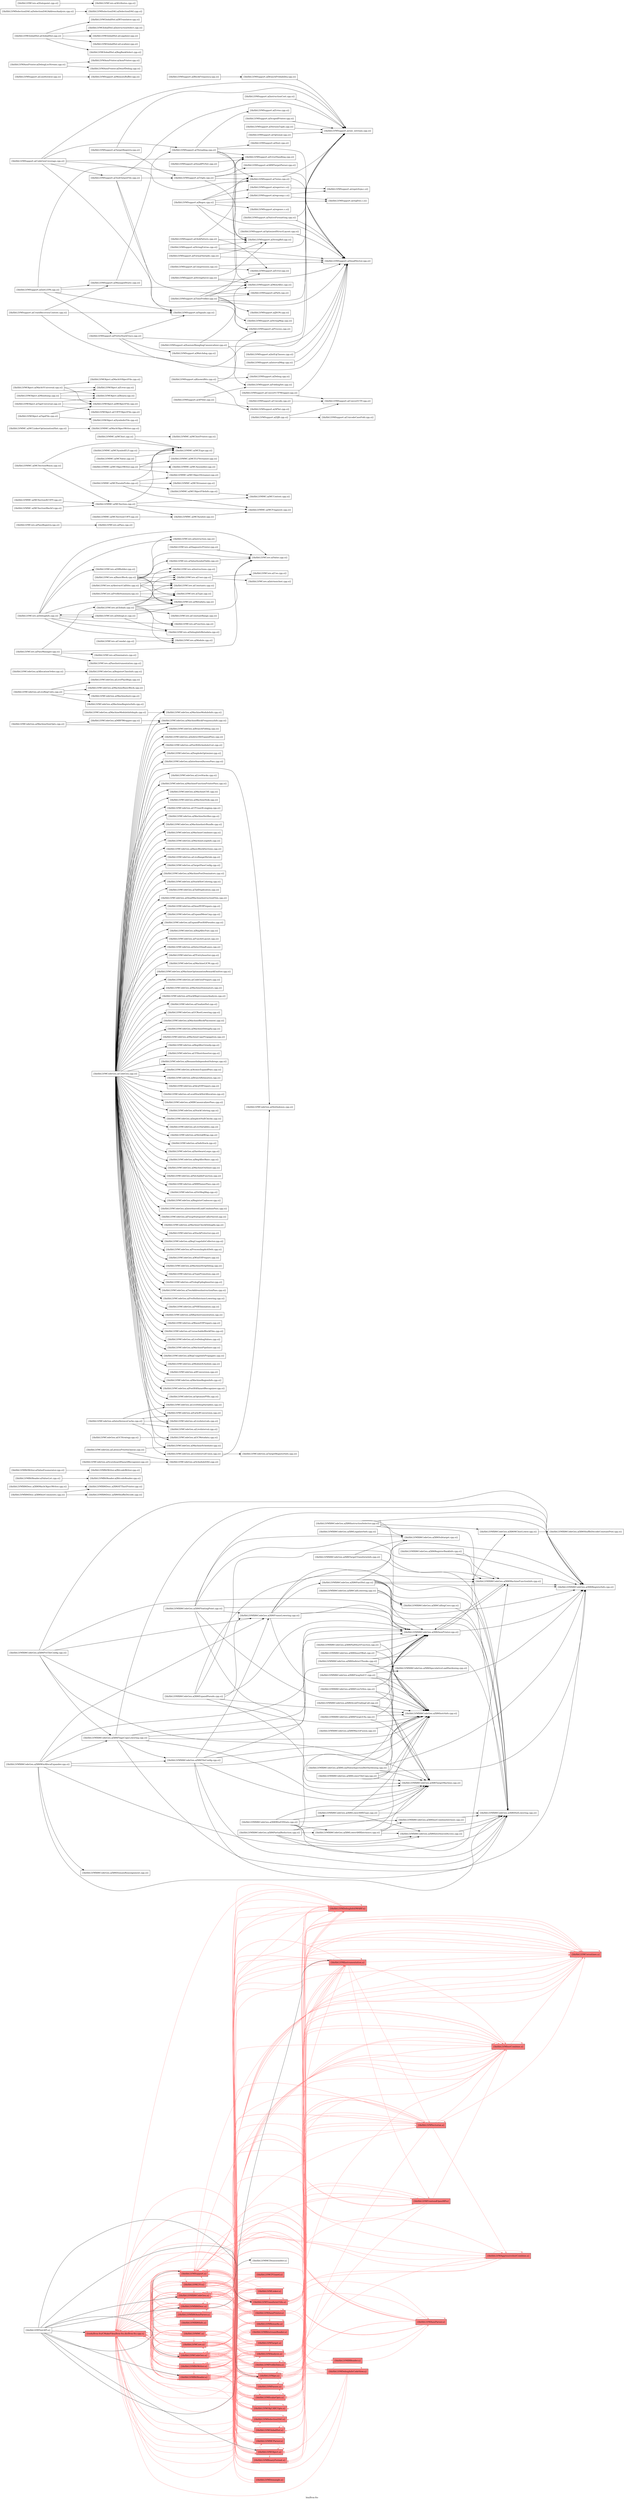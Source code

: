 digraph "bin/llvm-lto" {
	label="bin/llvm-lto";
	rankdir="LR"
	{ rank=same; Node0x55b53d4aea48;  }
	{ rank=same; Node0x55b53d4a15c8; Node0x55b53d4a10c8; Node0x55b53d4a49a8; Node0x55b53d4a44a8; Node0x55b53d4a51c8; Node0x55b53d4a4cc8; Node0x55b53d4a3468; Node0x55b53d4a2f68; Node0x55b53d4a38c8; Node0x55b53d49d928; Node0x55b53d49cfc8;  }
	{ rank=same; Node0x55b53d4a11b8; Node0x55b53d4b33b8; Node0x55b53d49c118; Node0x55b53d4afa38; Node0x55b53d4a0ee8; Node0x55b53d4b42b8; Node0x55b53d4aff38; Node0x55b53d49b588; Node0x55b53d4a5038; Node0x55b53d49c668; Node0x55b53d49a868; Node0x55b53d497708; Node0x55b53d49de28; Node0x55b53d4a36e8; Node0x55b53d497208; Node0x55b53d4acfb8; Node0x55b53d4a3c38; Node0x55b53d4b0e88; Node0x55b53d4b1838; Node0x55b53d496da8;  }

	Node0x55b53d4aea48 [shape=record,shape=box,style=filled,fillcolor="1.000000 0.5 1",group=1,label="{tools/llvm-lto/CMakeFiles/llvm-lto.dir/llvm-lto.cpp.o}"];
	Node0x55b53d4aea48 -> Node0x55b53d4a15c8[color="1.000000 0.5 1"];
	Node0x55b53d4aea48 -> Node0x55b53d4a10c8[color="1.000000 0.5 1"];
	Node0x55b53d4aea48 -> Node0x55b53d4a49a8[color="1.000000 0.5 1"];
	Node0x55b53d4aea48 -> Node0x55b53d4a44a8[color="1.000000 0.5 1"];
	Node0x55b53d4aea48 -> Node0x55b53d4a51c8[color="1.000000 0.5 1"];
	Node0x55b53d4aea48 -> Node0x55b53d4a4cc8[color="1.000000 0.5 1"];
	Node0x55b53d4aea48 -> Node0x55b53d4a3468[color="1.000000 0.5 1"];
	Node0x55b53d4aea48 -> Node0x55b53d4a2f68[color="1.000000 0.5 1"];
	Node0x55b53d4aea48 -> Node0x55b53d4a38c8[color="1.000000 0.5 1"];
	Node0x55b53d4aea48 -> Node0x55b53d49d928[color="1.000000 0.5 1"];
	Node0x55b53d4aea48 -> Node0x55b53d49cfc8[color="1.000000 0.5 1"];
	Node0x55b53d4a15c8 [shape=record,shape=box,style=filled,fillcolor="1.000000 0.5 1",group=1,label="{lib/libLLVMX86AsmParser.a}"];
	Node0x55b53d4a15c8 -> Node0x55b53d4aea48[color="1.000000 0.5 1"];
	Node0x55b53d4a15c8 -> Node0x55b53d4a49a8[color="1.000000 0.5 1"];
	Node0x55b53d4a15c8 -> Node0x55b53d4a44a8[color="1.000000 0.5 1"];
	Node0x55b53d4a15c8 -> Node0x55b53d49d928[color="1.000000 0.5 1"];
	Node0x55b53d4a15c8 -> Node0x55b53d49cfc8[color="1.000000 0.5 1"];
	Node0x55b53d4a15c8 -> Node0x55b53d4a11b8[color="1.000000 0.5 1"];
	Node0x55b53d4a10c8 [shape=record,shape=box,style=filled,fillcolor="1.000000 0.5 1",group=1,label="{lib/libLLVMX86CodeGen.a}"];
	Node0x55b53d4a10c8 -> Node0x55b53d4a49a8[color="1.000000 0.5 1"];
	Node0x55b53d4a10c8 -> Node0x55b53d4a44a8[color="1.000000 0.5 1"];
	Node0x55b53d4a10c8 -> Node0x55b53d4a3468[color="1.000000 0.5 1"];
	Node0x55b53d4a10c8 -> Node0x55b53d4a2f68[color="1.000000 0.5 1"];
	Node0x55b53d4a10c8 -> Node0x55b53d49d928[color="1.000000 0.5 1"];
	Node0x55b53d4a10c8 -> Node0x55b53d49cfc8[color="1.000000 0.5 1"];
	Node0x55b53d4a10c8 -> Node0x55b53d4b33b8[color="1.000000 0.5 1"];
	Node0x55b53d4a10c8 -> Node0x55b53d4aea48[color="1.000000 0.5 1"];
	Node0x55b53d4a10c8 -> Node0x55b53d4a10c8[color="1.000000 0.5 1"];
	Node0x55b53d4a10c8 -> Node0x55b53d49c118[color="1.000000 0.5 1"];
	Node0x55b53d4a10c8 -> Node0x55b53d4afa38[color="1.000000 0.5 1"];
	Node0x55b53d4a10c8 -> Node0x55b53d4a0ee8[color="1.000000 0.5 1"];
	Node0x55b53d4a10c8 -> Node0x55b53d4b42b8[color="1.000000 0.5 1"];
	Node0x55b53d4a10c8 -> Node0x55b53d4aff38[color="1.000000 0.5 1"];
	Node0x55b53d4a10c8 -> Node0x55b53d49b588[color="1.000000 0.5 1"];
	Node0x55b53d4a10c8 -> Node0x55b53d4a5038[color="1.000000 0.5 1"];
	Node0x55b53d4a49a8 [shape=record,shape=box,style=filled,fillcolor="1.000000 0.5 1",group=1,label="{lib/libLLVMX86Desc.a}"];
	Node0x55b53d4a49a8 -> Node0x55b53d4aea48[color="1.000000 0.5 1"];
	Node0x55b53d4a49a8 -> Node0x55b53d4a49a8[color="1.000000 0.5 1"];
	Node0x55b53d4a49a8 -> Node0x55b53d49d928[color="1.000000 0.5 1"];
	Node0x55b53d4a49a8 -> Node0x55b53d49cfc8[color="1.000000 0.5 1"];
	Node0x55b53d4a49a8 -> Node0x55b53d4a10c8[color="1.000000 0.5 1"];
	Node0x55b53d4a49a8 -> Node0x55b53d4a44a8[color="1.000000 0.5 1"];
	Node0x55b53d4a49a8 -> Node0x55b53d49c668;
	Node0x55b53d4a49a8 -> Node0x55b53d4a15c8[color="1.000000 0.5 1"];
	Node0x55b53d4a49a8 -> Node0x55b53d49a868[color="1.000000 0.5 1"];
	Node0x55b53d4a44a8 [shape=record,shape=box,style=filled,fillcolor="1.000000 0.5 1",group=1,label="{lib/libLLVMX86Info.a}"];
	Node0x55b53d4a44a8 -> Node0x55b53d49cfc8[color="1.000000 0.5 1"];
	Node0x55b53d4a51c8 [shape=record,shape=box,style=filled,fillcolor="1.000000 0.5 1",group=1,label="{lib/libLLVMBitReader.a}"];
	Node0x55b53d4a51c8 -> Node0x55b53d4aea48[color="1.000000 0.5 1"];
	Node0x55b53d4a51c8 -> Node0x55b53d4a10c8[color="1.000000 0.5 1"];
	Node0x55b53d4a51c8 -> Node0x55b53d4a51c8[color="1.000000 0.5 1"];
	Node0x55b53d4a51c8 -> Node0x55b53d4a2f68[color="1.000000 0.5 1"];
	Node0x55b53d4a51c8 -> Node0x55b53d49cfc8[color="1.000000 0.5 1"];
	Node0x55b53d4a51c8 -> Node0x55b53d497708[color="1.000000 0.5 1"];
	Node0x55b53d4a4cc8 [shape=record,shape=box,style=filled,fillcolor="1.000000 0.5 1",group=1,label="{lib/libLLVMBitWriter.a}"];
	Node0x55b53d4a4cc8 -> Node0x55b53d4aea48[color="1.000000 0.5 1"];
	Node0x55b53d4a4cc8 -> Node0x55b53d4a10c8[color="1.000000 0.5 1"];
	Node0x55b53d4a4cc8 -> Node0x55b53d4a51c8[color="1.000000 0.5 1"];
	Node0x55b53d4a4cc8 -> Node0x55b53d4a4cc8[color="1.000000 0.5 1"];
	Node0x55b53d4a4cc8 -> Node0x55b53d4a2f68[color="1.000000 0.5 1"];
	Node0x55b53d4a4cc8 -> Node0x55b53d49d928[color="1.000000 0.5 1"];
	Node0x55b53d4a4cc8 -> Node0x55b53d49de28[color="1.000000 0.5 1"];
	Node0x55b53d4a4cc8 -> Node0x55b53d49cfc8[color="1.000000 0.5 1"];
	Node0x55b53d4a4cc8 -> Node0x55b53d4a0ee8[color="1.000000 0.5 1"];
	Node0x55b53d4a3468 [shape=record,shape=box,style=filled,fillcolor="1.000000 0.5 1",group=1,label="{lib/libLLVMCodeGen.a}"];
	Node0x55b53d4a3468 -> Node0x55b53d4a10c8[color="1.000000 0.5 1"];
	Node0x55b53d4a3468 -> Node0x55b53d4a3468[color="1.000000 0.5 1"];
	Node0x55b53d4a3468 -> Node0x55b53d4a2f68[color="1.000000 0.5 1"];
	Node0x55b53d4a3468 -> Node0x55b53d49cfc8[color="1.000000 0.5 1"];
	Node0x55b53d4a3468 -> Node0x55b53d4a0ee8[color="1.000000 0.5 1"];
	Node0x55b53d4a3468 -> Node0x55b53d4aea48[color="1.000000 0.5 1"];
	Node0x55b53d4a3468 -> Node0x55b53d49d928[color="1.000000 0.5 1"];
	Node0x55b53d4a3468 -> Node0x55b53d4a5038[color="1.000000 0.5 1"];
	Node0x55b53d4a3468 -> Node0x55b53d4a49a8[color="1.000000 0.5 1"];
	Node0x55b53d4a3468 -> Node0x55b53d49c118[color="1.000000 0.5 1"];
	Node0x55b53d4a3468 -> Node0x55b53d4a4cc8[color="1.000000 0.5 1"];
	Node0x55b53d4a3468 -> Node0x55b53d49b588[color="1.000000 0.5 1"];
	Node0x55b53d4a3468 -> Node0x55b53d4a36e8[color="1.000000 0.5 1"];
	Node0x55b53d4a3468 -> Node0x55b53d4a51c8[color="1.000000 0.5 1"];
	Node0x55b53d4a3468 -> Node0x55b53d4b33b8[color="1.000000 0.5 1"];
	Node0x55b53d4a2f68 [shape=record,shape=box,style=filled,fillcolor="1.000000 0.5 1",group=1,label="{lib/libLLVMCore.a}"];
	Node0x55b53d4a2f68 -> Node0x55b53d4aea48[color="1.000000 0.5 1"];
	Node0x55b53d4a2f68 -> Node0x55b53d4a10c8[color="1.000000 0.5 1"];
	Node0x55b53d4a2f68 -> Node0x55b53d4a4cc8[color="1.000000 0.5 1"];
	Node0x55b53d4a2f68 -> Node0x55b53d4a3468[color="1.000000 0.5 1"];
	Node0x55b53d4a2f68 -> Node0x55b53d4a2f68[color="1.000000 0.5 1"];
	Node0x55b53d4a2f68 -> Node0x55b53d49cfc8[color="1.000000 0.5 1"];
	Node0x55b53d4a2f68 -> Node0x55b53d49a868[color="1.000000 0.5 1"];
	Node0x55b53d4a2f68 -> Node0x55b53d4a49a8[color="1.000000 0.5 1"];
	Node0x55b53d4a2f68 -> Node0x55b53d4a51c8[color="1.000000 0.5 1"];
	Node0x55b53d4a2f68 -> Node0x55b53d497208[color="1.000000 0.5 1"];
	Node0x55b53d4a2f68 -> Node0x55b53d4b42b8[color="1.000000 0.5 1"];
	Node0x55b53d4a38c8 [shape=record,shape=box,style=filled,fillcolor="1.000000 0.5 1",group=1,label="{lib/libLLVMLTO.a}"];
	Node0x55b53d4a38c8 -> Node0x55b53d4aea48[color="1.000000 0.5 1"];
	Node0x55b53d4a38c8 -> Node0x55b53d4a10c8[color="1.000000 0.5 1"];
	Node0x55b53d4a38c8 -> Node0x55b53d4a49a8[color="1.000000 0.5 1"];
	Node0x55b53d4a38c8 -> Node0x55b53d4a51c8[color="1.000000 0.5 1"];
	Node0x55b53d4a38c8 -> Node0x55b53d4a4cc8[color="1.000000 0.5 1"];
	Node0x55b53d4a38c8 -> Node0x55b53d4a3468[color="1.000000 0.5 1"];
	Node0x55b53d4a38c8 -> Node0x55b53d4a2f68[color="1.000000 0.5 1"];
	Node0x55b53d4a38c8 -> Node0x55b53d4a38c8[color="1.000000 0.5 1"];
	Node0x55b53d4a38c8 -> Node0x55b53d49de28[color="1.000000 0.5 1"];
	Node0x55b53d4a38c8 -> Node0x55b53d49cfc8[color="1.000000 0.5 1"];
	Node0x55b53d4a38c8 -> Node0x55b53d4acfb8[color="1.000000 0.5 1"];
	Node0x55b53d4a38c8 -> Node0x55b53d4a3c38[color="1.000000 0.5 1"];
	Node0x55b53d4a38c8 -> Node0x55b53d4a0ee8[color="1.000000 0.5 1"];
	Node0x55b53d4a38c8 -> Node0x55b53d49d928[color="1.000000 0.5 1"];
	Node0x55b53d4a38c8 -> Node0x55b53d49c118[color="1.000000 0.5 1"];
	Node0x55b53d4a38c8 -> Node0x55b53d4b0e88[color="1.000000 0.5 1"];
	Node0x55b53d4a38c8 -> Node0x55b53d4a5038[color="1.000000 0.5 1"];
	Node0x55b53d4a38c8 -> Node0x55b53d49a868[color="1.000000 0.5 1"];
	Node0x55b53d4a38c8 -> Node0x55b53d4b1838[color="1.000000 0.5 1"];
	Node0x55b53d49d928 [shape=record,shape=box,style=filled,fillcolor="1.000000 0.5 1",group=1,label="{lib/libLLVMMC.a}"];
	Node0x55b53d49d928 -> Node0x55b53d4a49a8[color="1.000000 0.5 1"];
	Node0x55b53d49d928 -> Node0x55b53d49d928[color="1.000000 0.5 1"];
	Node0x55b53d49d928 -> Node0x55b53d49cfc8[color="1.000000 0.5 1"];
	Node0x55b53d49d928 -> Node0x55b53d4aea48[color="1.000000 0.5 1"];
	Node0x55b53d49d928 -> Node0x55b53d4a51c8[color="1.000000 0.5 1"];
	Node0x55b53d49d928 -> Node0x55b53d4a4cc8[color="1.000000 0.5 1"];
	Node0x55b53d49d928 -> Node0x55b53d4a3468[color="1.000000 0.5 1"];
	Node0x55b53d49d928 -> Node0x55b53d4a2f68[color="1.000000 0.5 1"];
	Node0x55b53d49d928 -> Node0x55b53d4a15c8[color="1.000000 0.5 1"];
	Node0x55b53d49d928 -> Node0x55b53d4a10c8[color="1.000000 0.5 1"];
	Node0x55b53d49d928 -> Node0x55b53d49a868[color="1.000000 0.5 1"];
	Node0x55b53d49cfc8 [shape=record,shape=box,style=filled,fillcolor="1.000000 0.5 1",group=1,label="{lib/libLLVMSupport.a}"];
	Node0x55b53d49cfc8 -> Node0x55b53d4aea48[color="1.000000 0.5 1"];
	Node0x55b53d49cfc8 -> Node0x55b53d4a10c8[color="1.000000 0.5 1"];
	Node0x55b53d49cfc8 -> Node0x55b53d4a51c8[color="1.000000 0.5 1"];
	Node0x55b53d49cfc8 -> Node0x55b53d4a3468[color="1.000000 0.5 1"];
	Node0x55b53d49cfc8 -> Node0x55b53d4a2f68[color="1.000000 0.5 1"];
	Node0x55b53d49cfc8 -> Node0x55b53d4a38c8[color="1.000000 0.5 1"];
	Node0x55b53d49cfc8 -> Node0x55b53d49de28[color="1.000000 0.5 1"];
	Node0x55b53d49cfc8 -> Node0x55b53d49cfc8[color="1.000000 0.5 1"];
	Node0x55b53d49cfc8 -> Node0x55b53d4a4cc8[color="1.000000 0.5 1"];
	Node0x55b53d49cfc8 -> Node0x55b53d49d928[color="1.000000 0.5 1"];
	Node0x55b53d49cfc8 -> Node0x55b53d4a49a8[color="1.000000 0.5 1"];
	Node0x55b53d49cfc8 -> Node0x55b53d4b33b8[color="1.000000 0.5 1"];
	Node0x55b53d49cfc8 -> Node0x55b53d496da8[color="1.000000 0.5 1"];
	Node0x55b53d4a11b8 [shape=record,shape=box,style=filled,fillcolor="1.000000 0.5 1",group=1,label="{lib/libLLVMMCParser.a}"];
	Node0x55b53d4a11b8 -> Node0x55b53d4aea48[color="1.000000 0.5 1"];
	Node0x55b53d4a11b8 -> Node0x55b53d4a15c8[color="1.000000 0.5 1"];
	Node0x55b53d4a11b8 -> Node0x55b53d4a10c8[color="1.000000 0.5 1"];
	Node0x55b53d4a11b8 -> Node0x55b53d4a51c8[color="1.000000 0.5 1"];
	Node0x55b53d4a11b8 -> Node0x55b53d4a3468[color="1.000000 0.5 1"];
	Node0x55b53d4a11b8 -> Node0x55b53d4a38c8[color="1.000000 0.5 1"];
	Node0x55b53d4a11b8 -> Node0x55b53d49d928[color="1.000000 0.5 1"];
	Node0x55b53d4a11b8 -> Node0x55b53d49de28[color="1.000000 0.5 1"];
	Node0x55b53d4a11b8 -> Node0x55b53d49cfc8[color="1.000000 0.5 1"];
	Node0x55b53d4a11b8 -> Node0x55b53d4a11b8[color="1.000000 0.5 1"];
	Node0x55b53d4a11b8 -> Node0x55b53d4a2f68[color="1.000000 0.5 1"];
	Node0x55b53d4a11b8 -> Node0x55b53d4a49a8[color="1.000000 0.5 1"];
	Node0x55b53d4ae1d8 [shape=record,shape=box,group=0,label="{lib/libLLVMX86CodeGen.a(X86AsmPrinter.cpp.o)}"];
	Node0x55b53d4ae1d8 -> Node0x55b53d4a71f8;
	Node0x55b53d4ae1d8 -> Node0x55b53d4a6f28;
	Node0x55b53d4ae1d8 -> Node0x55b53d4a76a8;
	Node0x55b53d4a71f8 [shape=record,shape=box,group=0,label="{lib/libLLVMX86CodeGen.a(X86MCInstLower.cpp.o)}"];
	Node0x55b53d4a71f8 -> Node0x55b53d4b1978;
	Node0x55b53d4a6f28 [shape=record,shape=box,group=0,label="{lib/libLLVMX86CodeGen.a(X86MachineFunctionInfo.cpp.o)}"];
	Node0x55b53d4a6f28 -> Node0x55b53d4ae1d8;
	Node0x55b53d4a6f28 -> Node0x55b53d4a76a8;
	Node0x55b53d4a76a8 [shape=record,shape=box,group=0,label="{lib/libLLVMX86CodeGen.a(X86RegisterInfo.cpp.o)}"];
	Node0x55b53d4b33b8 [shape=record,shape=box,style=filled,fillcolor="1.000000 0.5 1",group=1,label="{lib/libLLVMAsmPrinter.a}"];
	Node0x55b53d4b33b8 -> Node0x55b53d4aea48[color="1.000000 0.5 1"];
	Node0x55b53d4b33b8 -> Node0x55b53d4a10c8[color="1.000000 0.5 1"];
	Node0x55b53d4b33b8 -> Node0x55b53d4a49a8[color="1.000000 0.5 1"];
	Node0x55b53d4b33b8 -> Node0x55b53d4a51c8[color="1.000000 0.5 1"];
	Node0x55b53d4b33b8 -> Node0x55b53d4a3468[color="1.000000 0.5 1"];
	Node0x55b53d4b33b8 -> Node0x55b53d4a2f68[color="1.000000 0.5 1"];
	Node0x55b53d4b33b8 -> Node0x55b53d4a38c8[color="1.000000 0.5 1"];
	Node0x55b53d4b33b8 -> Node0x55b53d49d928[color="1.000000 0.5 1"];
	Node0x55b53d4b33b8 -> Node0x55b53d49cfc8[color="1.000000 0.5 1"];
	Node0x55b53d4b33b8 -> Node0x55b53d49c118[color="1.000000 0.5 1"];
	Node0x55b53d4b33b8 -> Node0x55b53d4b33b8[color="1.000000 0.5 1"];
	Node0x55b53d4b33b8 -> Node0x55b53d4a0ee8[color="1.000000 0.5 1"];
	Node0x55b53d4b33b8 -> Node0x55b53d49a868[color="1.000000 0.5 1"];
	Node0x55b53d4b33b8 -> Node0x55b53d497208[color="1.000000 0.5 1"];
	Node0x55b53d4b33b8 -> Node0x55b53d4a15c8[color="1.000000 0.5 1"];
	Node0x55b53d4b33b8 -> Node0x55b53d49de28[color="1.000000 0.5 1"];
	Node0x55b53d4b33b8 -> Node0x55b53d4a11b8[color="1.000000 0.5 1"];
	Node0x55b53d4b33b8 -> Node0x55b53d4b38b8[color="1.000000 0.5 1"];
	Node0x55b53d4b33b8 -> Node0x55b53d4a4cc8[color="1.000000 0.5 1"];
	Node0x55b53d4b33b8 -> Node0x55b53d4a1bb8[color="1.000000 0.5 1"];
	Node0x55b53d4b1978 [shape=record,shape=box,group=0,label="{lib/libLLVMX86CodeGen.a(X86ShuffleDecodeConstantPool.cpp.o)}"];
	Node0x55b53d49c118 [shape=record,shape=box,style=filled,fillcolor="1.000000 0.5 1",group=1,label="{lib/libLLVMTarget.a}"];
	Node0x55b53d49c118 -> Node0x55b53d4a10c8[color="1.000000 0.5 1"];
	Node0x55b53d49c118 -> Node0x55b53d4a3468[color="1.000000 0.5 1"];
	Node0x55b53d49c118 -> Node0x55b53d4a2f68[color="1.000000 0.5 1"];
	Node0x55b53d49c118 -> Node0x55b53d49d928[color="1.000000 0.5 1"];
	Node0x55b53d49c118 -> Node0x55b53d49cfc8[color="1.000000 0.5 1"];
	Node0x55b53d49c118 -> Node0x55b53d49c118[color="1.000000 0.5 1"];
	Node0x55b53d49c118 -> Node0x55b53d4a38c8[color="1.000000 0.5 1"];
	Node0x55b53d49c118 -> Node0x55b53d4a0ee8[color="1.000000 0.5 1"];
	Node0x55b53d4afa38 [shape=record,shape=box,style=filled,fillcolor="1.000000 0.5 1",group=1,label="{lib/libLLVMSelectionDAG.a}"];
	Node0x55b53d4afa38 -> Node0x55b53d4aea48[color="1.000000 0.5 1"];
	Node0x55b53d4afa38 -> Node0x55b53d4a10c8[color="1.000000 0.5 1"];
	Node0x55b53d4afa38 -> Node0x55b53d4a3468[color="1.000000 0.5 1"];
	Node0x55b53d4afa38 -> Node0x55b53d4a2f68[color="1.000000 0.5 1"];
	Node0x55b53d4afa38 -> Node0x55b53d49cfc8[color="1.000000 0.5 1"];
	Node0x55b53d4afa38 -> Node0x55b53d4afa38[color="1.000000 0.5 1"];
	Node0x55b53d4afa38 -> Node0x55b53d4a0ee8[color="1.000000 0.5 1"];
	Node0x55b53d4afa38 -> Node0x55b53d49d928[color="1.000000 0.5 1"];
	Node0x55b53d4afa38 -> Node0x55b53d4a51c8[color="1.000000 0.5 1"];
	Node0x55b53d4afa38 -> Node0x55b53d4a4cc8[color="1.000000 0.5 1"];
	Node0x55b53d4afa38 -> Node0x55b53d49c118[color="1.000000 0.5 1"];
	Node0x55b53d4afa38 -> Node0x55b53d4b38b8[color="1.000000 0.5 1"];
	Node0x55b53d4afa38 -> Node0x55b53d4b42b8[color="1.000000 0.5 1"];
	Node0x55b53d4afa38 -> Node0x55b53d4a5038[color="1.000000 0.5 1"];
	Node0x55b53d4a0ee8 [shape=record,shape=box,style=filled,fillcolor="1.000000 0.5 1",group=1,label="{lib/libLLVMAnalysis.a}"];
	Node0x55b53d4a0ee8 -> Node0x55b53d4aea48[color="1.000000 0.5 1"];
	Node0x55b53d4a0ee8 -> Node0x55b53d4a10c8[color="1.000000 0.5 1"];
	Node0x55b53d4a0ee8 -> Node0x55b53d4a2f68[color="1.000000 0.5 1"];
	Node0x55b53d4a0ee8 -> Node0x55b53d4a36e8[color="1.000000 0.5 1"];
	Node0x55b53d4a0ee8 -> Node0x55b53d49cfc8[color="1.000000 0.5 1"];
	Node0x55b53d4a0ee8 -> Node0x55b53d4b0e88[color="1.000000 0.5 1"];
	Node0x55b53d4a0ee8 -> Node0x55b53d4a0ee8[color="1.000000 0.5 1"];
	Node0x55b53d4a0ee8 -> Node0x55b53d4a51c8[color="1.000000 0.5 1"];
	Node0x55b53d4a0ee8 -> Node0x55b53d4a3468[color="1.000000 0.5 1"];
	Node0x55b53d4a0ee8 -> Node0x55b53d4acfb8[color="1.000000 0.5 1"];
	Node0x55b53d4a0ee8 -> Node0x55b53d4a4cc8[color="1.000000 0.5 1"];
	Node0x55b53d4a0ee8 -> Node0x55b53d4b42b8[color="1.000000 0.5 1"];
	Node0x55b53d4a0ee8 -> Node0x55b53d4a5588[color="1.000000 0.5 1"];
	Node0x55b53d4a0ee8 -> Node0x55b53d4a38c8[color="1.000000 0.5 1"];
	Node0x55b53d4a0ee8 -> Node0x55b53d4b38b8[color="1.000000 0.5 1"];
	Node0x55b53d4a0ee8 -> Node0x55b53d4b1d38[color="1.000000 0.5 1"];
	Node0x55b53d4a0ee8 -> Node0x55b53d4afa38[color="1.000000 0.5 1"];
	Node0x55b53d4a0ee8 -> Node0x55b53d4a4188[color="1.000000 0.5 1"];
	Node0x55b53d4a0ee8 -> Node0x55b53d4a4638[color="1.000000 0.5 1"];
	Node0x55b53d4a0ee8 -> Node0x55b53d49b588[color="1.000000 0.5 1"];
	Node0x55b53d4a0ee8 -> Node0x55b53d4a5038[color="1.000000 0.5 1"];
	Node0x55b53d4a0ee8 -> Node0x55b53d49a868[color="1.000000 0.5 1"];
	Node0x55b53d4a0ee8 -> Node0x55b53d49de28[color="1.000000 0.5 1"];
	Node0x55b53d4a0ee8 -> Node0x55b53d4a75b8[color="1.000000 0.5 1"];
	Node0x55b53d4a0ee8 -> Node0x55b53d4b1838[color="1.000000 0.5 1"];
	Node0x55b53d4aeb38 [shape=record,shape=box,group=0,label="{lib/libLLVMX86CodeGen.a(X86FastISel.cpp.o)}"];
	Node0x55b53d4aeb38 -> Node0x55b53d4ae1d8;
	Node0x55b53d4aeb38 -> Node0x55b53d4a6f28;
	Node0x55b53d4aeb38 -> Node0x55b53d4a76a8;
	Node0x55b53d4aeb38 -> Node0x55b53d4ae408;
	Node0x55b53d4aeb38 -> Node0x55b53d4af358;
	Node0x55b53d4aeb38 -> Node0x55b53d4b0ca8;
	Node0x55b53d4aeb38 -> Node0x55b53d4b27d8;
	Node0x55b53d4ae408 [shape=record,shape=box,group=0,label="{lib/libLLVMX86CodeGen.a(X86ISelLowering.cpp.o)}"];
	Node0x55b53d4af358 [shape=record,shape=box,group=0,label="{lib/libLLVMX86CodeGen.a(X86InstrInfo.cpp.o)}"];
	Node0x55b53d4b0ca8 [shape=record,shape=box,group=0,label="{lib/libLLVMX86CodeGen.a(X86CallingConv.cpp.o)}"];
	Node0x55b53d4b0ca8 -> Node0x55b53d4ae408;
	Node0x55b53d4b27d8 [shape=record,shape=box,group=0,label="{lib/libLLVMX86CodeGen.a(X86Subtarget.cpp.o)}"];
	Node0x55b53d4afda8 [shape=record,shape=box,group=0,label="{lib/libLLVMX86CodeGen.a(X86FrameLowering.cpp.o)}"];
	Node0x55b53d4afda8 -> Node0x55b53d4ae1d8;
	Node0x55b53d4afda8 -> Node0x55b53d4a6f28;
	Node0x55b53d4afda8 -> Node0x55b53d4a76a8;
	Node0x55b53d4afda8 -> Node0x55b53d4ae408;
	Node0x55b53d4afda8 -> Node0x55b53d4aeb38;
	Node0x55b53d4afda8 -> Node0x55b53d4af358;
	Node0x55b53d4b1928 [shape=record,shape=box,group=0,label="{lib/libLLVMX86CodeGen.a(X86InterleavedAccess.cpp.o)}"];
	Node0x55b53d4b1928 -> Node0x55b53d4ae408;
	Node0x55b53d4b42b8 [shape=record,shape=box,style=filled,fillcolor="1.000000 0.5 1",group=1,label="{lib/libLLVMGlobalISel.a}"];
	Node0x55b53d4b42b8 -> Node0x55b53d4a10c8[color="1.000000 0.5 1"];
	Node0x55b53d4b42b8 -> Node0x55b53d4a3468[color="1.000000 0.5 1"];
	Node0x55b53d4b42b8 -> Node0x55b53d4a2f68[color="1.000000 0.5 1"];
	Node0x55b53d4b42b8 -> Node0x55b53d49cfc8[color="1.000000 0.5 1"];
	Node0x55b53d4b42b8 -> Node0x55b53d4b42b8[color="1.000000 0.5 1"];
	Node0x55b53d4b42b8 -> Node0x55b53d4aea48[color="1.000000 0.5 1"];
	Node0x55b53d4b42b8 -> Node0x55b53d49d928[color="1.000000 0.5 1"];
	Node0x55b53d4b42b8 -> Node0x55b53d49c118[color="1.000000 0.5 1"];
	Node0x55b53d4b42b8 -> Node0x55b53d4afa38[color="1.000000 0.5 1"];
	Node0x55b53d4b42b8 -> Node0x55b53d4a0ee8[color="1.000000 0.5 1"];
	Node0x55b53d4b42b8 -> Node0x55b53d4a5038[color="1.000000 0.5 1"];
	Node0x55b53d4adc88 [shape=record,shape=box,group=0,label="{lib/libLLVMX86CodeGen.a(X86CallLowering.cpp.o)}"];
	Node0x55b53d4adc88 -> Node0x55b53d4a76a8;
	Node0x55b53d4adc88 -> Node0x55b53d4ae408;
	Node0x55b53d4adc88 -> Node0x55b53d4b0ca8;
	Node0x55b53d4aea98 [shape=record,shape=box,group=0,label="{lib/libLLVMX86CodeGen.a(X86LegalizerInfo.cpp.o)}"];
	Node0x55b53d4aea98 -> Node0x55b53d4b27d8;
	Node0x55b53d4ae278 [shape=record,shape=box,group=0,label="{lib/libLLVMX86CodeGen.a(X86RegisterBankInfo.cpp.o)}"];
	Node0x55b53d4ae278 -> Node0x55b53d4a6f28;
	Node0x55b53d4ae278 -> Node0x55b53d4a76a8;
	Node0x55b53d4aef98 [shape=record,shape=box,group=0,label="{lib/libLLVMX86CodeGen.a(X86InstructionSelector.cpp.o)}"];
	Node0x55b53d4aef98 -> Node0x55b53d4a71f8;
	Node0x55b53d4aef98 -> Node0x55b53d4a76a8;
	Node0x55b53d4aef98 -> Node0x55b53d4ae408;
	Node0x55b53d4aef98 -> Node0x55b53d4af358;
	Node0x55b53d4aef98 -> Node0x55b53d4b27d8;
	Node0x55b53d492438 [shape=record,shape=box,group=0,label="{lib/libLLVMX86CodeGen.a(X86MacroFusion.cpp.o)}"];
	Node0x55b53d492438 -> Node0x55b53d4af358;
	Node0x55b53d4aff38 [shape=record,shape=box,style=filled,fillcolor="1.000000 0.5 1",group=1,label="{lib/libLLVMCFGuard.a}"];
	Node0x55b53d4aff38 -> Node0x55b53d4a10c8[color="1.000000 0.5 1"];
	Node0x55b53d4aff38 -> Node0x55b53d4a2f68[color="1.000000 0.5 1"];
	Node0x55b53d4aff38 -> Node0x55b53d49cfc8[color="1.000000 0.5 1"];
	Node0x55b53d491ee8 [shape=record,shape=box,group=0,label="{lib/libLLVMX86CodeGen.a(X86InstCombineIntrinsic.cpp.o)}"];
	Node0x55b53d491ee8 -> Node0x55b53d4ae408;
	Node0x55b53d492de8 [shape=record,shape=box,group=0,label="{lib/libLLVMX86CodeGen.a(X86IndirectThunks.cpp.o)}"];
	Node0x55b53d492de8 -> Node0x55b53d4ae1d8;
	Node0x55b53d492de8 -> Node0x55b53d4ae408;
	Node0x55b53d492de8 -> Node0x55b53d4af358;
	Node0x55b53d493338 [shape=record,shape=box,group=0,label="{lib/libLLVMX86CodeGen.a(X86LoadValueInjectionRetHardening.cpp.o)}"];
	Node0x55b53d493338 -> Node0x55b53d4ae1d8;
	Node0x55b53d493338 -> Node0x55b53d4a76a8;
	Node0x55b53d493338 -> Node0x55b53d4af358;
	Node0x55b53d493338 -> Node0x55b53d491718;
	Node0x55b53d491718 [shape=record,shape=box,group=0,label="{lib/libLLVMX86CodeGen.a(X86TargetMachine.cpp.o)}"];
	Node0x55b53d494e18 [shape=record,shape=box,group=0,label="{lib/libLLVMX86CodeGen.a(X86AvoidTrailingCall.cpp.o)}"];
	Node0x55b53d494e18 -> Node0x55b53d4ae1d8;
	Node0x55b53d494e18 -> Node0x55b53d4af358;
	Node0x55b53d494e18 -> Node0x55b53d491718;
	Node0x55b53d49bbc8 [shape=record,shape=box,group=0,label="{lib/libLLVMX86CodeGen.a(X86ExpandPseudo.cpp.o)}"];
	Node0x55b53d49bbc8 -> Node0x55b53d4ae1d8;
	Node0x55b53d49bbc8 -> Node0x55b53d4a6f28;
	Node0x55b53d49bbc8 -> Node0x55b53d4ae408;
	Node0x55b53d49bbc8 -> Node0x55b53d4af358;
	Node0x55b53d49bbc8 -> Node0x55b53d4afda8;
	Node0x55b53d49bbc8 -> Node0x55b53d491718;
	Node0x55b53d49b858 [shape=record,shape=box,group=0,label="{lib/libLLVMX86CodeGen.a(X86LowerTileCopy.cpp.o)}"];
	Node0x55b53d49b858 -> Node0x55b53d4ae1d8;
	Node0x55b53d49b858 -> Node0x55b53d4a76a8;
	Node0x55b53d49b858 -> Node0x55b53d4af358;
	Node0x55b53d49b858 -> Node0x55b53d491718;
	Node0x55b53d49d838 [shape=record,shape=box,group=0,label="{lib/libLLVMX86CodeGen.a(X86FloatingPoint.cpp.o)}"];
	Node0x55b53d49d838 -> Node0x55b53d4ae1d8;
	Node0x55b53d49d838 -> Node0x55b53d4a6f28;
	Node0x55b53d49d838 -> Node0x55b53d4a76a8;
	Node0x55b53d49d838 -> Node0x55b53d4af358;
	Node0x55b53d49d838 -> Node0x55b53d4afda8;
	Node0x55b53d49d838 -> Node0x55b53d4b27d8;
	Node0x55b53d49d838 -> Node0x55b53d491718;
	Node0x55b53d49eff8 [shape=record,shape=box,group=0,label="{lib/libLLVMX86CodeGen.a(X86TileConfig.cpp.o)}"];
	Node0x55b53d49eff8 -> Node0x55b53d4ae1d8;
	Node0x55b53d49eff8 -> Node0x55b53d4a76a8;
	Node0x55b53d49eff8 -> Node0x55b53d4ae408;
	Node0x55b53d49eff8 -> Node0x55b53d4af358;
	Node0x55b53d49eff8 -> Node0x55b53d4afda8;
	Node0x55b53d49eff8 -> Node0x55b53d491718;
	Node0x55b53d49e328 [shape=record,shape=box,group=0,label="{lib/libLLVMX86CodeGen.a(X86FlagsCopyLowering.cpp.o)}"];
	Node0x55b53d49e328 -> Node0x55b53d4ae1d8;
	Node0x55b53d49e328 -> Node0x55b53d4a76a8;
	Node0x55b53d49e328 -> Node0x55b53d49eff8;
	Node0x55b53d49e328 -> Node0x55b53d49eaa8;
	Node0x55b53d49e328 -> Node0x55b53d4ae408;
	Node0x55b53d49e328 -> Node0x55b53d4af358;
	Node0x55b53d49e328 -> Node0x55b53d491718;
	Node0x55b53d49eaa8 [shape=record,shape=box,group=0,label="{lib/libLLVMX86CodeGen.a(X86SpeculativeLoadHardening.cpp.o)}"];
	Node0x55b53d4a03a8 [shape=record,shape=box,group=0,label="{lib/libLLVMX86CodeGen.a(X86FixupSetCC.cpp.o)}"];
	Node0x55b53d4a03a8 -> Node0x55b53d4ae1d8;
	Node0x55b53d4a03a8 -> Node0x55b53d4a76a8;
	Node0x55b53d4a03a8 -> Node0x55b53d49eaa8;
	Node0x55b53d4a03a8 -> Node0x55b53d4af358;
	Node0x55b53d4a03a8 -> Node0x55b53d491718;
	Node0x55b53d4a5c68 [shape=record,shape=box,group=0,label="{lib/libLLVMX86CodeGen.a(X86PreTileConfig.cpp.o)}"];
	Node0x55b53d4a5c68 -> Node0x55b53d4ae1d8;
	Node0x55b53d4a5c68 -> Node0x55b53d4a76a8;
	Node0x55b53d4a5c68 -> Node0x55b53d49e328;
	Node0x55b53d4a5c68 -> Node0x55b53d4af358;
	Node0x55b53d4a5c68 -> Node0x55b53d4afda8;
	Node0x55b53d4a5c68 -> Node0x55b53d491718;
	Node0x55b53d4adb98 [shape=record,shape=box,group=0,label="{lib/libLLVMX86CodeGen.a(X86EvexToVex.cpp.o)}"];
	Node0x55b53d4adb98 -> Node0x55b53d4ae1d8;
	Node0x55b53d4adb98 -> Node0x55b53d4af358;
	Node0x55b53d4adb98 -> Node0x55b53d491718;
	Node0x55b53d49b588 [shape=record,shape=box,style=filled,fillcolor="1.000000 0.5 1",group=1,label="{lib/libLLVMProfileData.a}"];
	Node0x55b53d49b588 -> Node0x55b53d4aea48[color="1.000000 0.5 1"];
	Node0x55b53d49b588 -> Node0x55b53d4a51c8[color="1.000000 0.5 1"];
	Node0x55b53d49b588 -> Node0x55b53d4a3468[color="1.000000 0.5 1"];
	Node0x55b53d49b588 -> Node0x55b53d4a2f68[color="1.000000 0.5 1"];
	Node0x55b53d49b588 -> Node0x55b53d49cfc8[color="1.000000 0.5 1"];
	Node0x55b53d49b588 -> Node0x55b53d4acfb8[color="1.000000 0.5 1"];
	Node0x55b53d49b588 -> Node0x55b53d4a5588[color="1.000000 0.5 1"];
	Node0x55b53d49b588 -> Node0x55b53d4a49a8[color="1.000000 0.5 1"];
	Node0x55b53d49b588 -> Node0x55b53d4a4cc8[color="1.000000 0.5 1"];
	Node0x55b53d49b588 -> Node0x55b53d4a0ee8[color="1.000000 0.5 1"];
	Node0x55b53d49b588 -> Node0x55b53d49b588[color="1.000000 0.5 1"];
	Node0x55b53d49b588 -> Node0x55b53d4a10c8[color="1.000000 0.5 1"];
	Node0x55b53d49b588 -> Node0x55b53d4a38c8[color="1.000000 0.5 1"];
	Node0x55b53d49b588 -> Node0x55b53d49d928[color="1.000000 0.5 1"];
	Node0x55b53d49b588 -> Node0x55b53d4a1bb8[color="1.000000 0.5 1"];
	Node0x55b53d4ae458 [shape=record,shape=box,group=0,label="{lib/libLLVMX86CodeGen.a(X86PadShortFunction.cpp.o)}"];
	Node0x55b53d4ae458 -> Node0x55b53d4ae1d8;
	Node0x55b53d4ae458 -> Node0x55b53d4af358;
	Node0x55b53d4ab848 [shape=record,shape=box,group=0,label="{lib/libLLVMX86CodeGen.a(X86FixupLEAs.cpp.o)}"];
	Node0x55b53d4ab848 -> Node0x55b53d4ae1d8;
	Node0x55b53d4ab848 -> Node0x55b53d4af358;
	Node0x55b53d4ab848 -> Node0x55b53d491718;
	Node0x55b53d4aabc8 [shape=record,shape=box,group=0,label="{lib/libLLVMX86CodeGen.a(X86LowerAMXIntrinsics.cpp.o)}"];
	Node0x55b53d4aabc8 -> Node0x55b53d4ae408;
	Node0x55b53d4aabc8 -> Node0x55b53d4af358;
	Node0x55b53d4aabc8 -> Node0x55b53d4b1928;
	Node0x55b53d4aabc8 -> Node0x55b53d491718;
	Node0x55b53d4aabc8 -> Node0x55b53d491ee8;
	Node0x55b53d4a5038 [shape=record,shape=box,style=filled,fillcolor="1.000000 0.5 1",group=1,label="{lib/libLLVMTransformUtils.a}"];
	Node0x55b53d4a5038 -> Node0x55b53d4aea48[color="1.000000 0.5 1"];
	Node0x55b53d4a5038 -> Node0x55b53d4a10c8[color="1.000000 0.5 1"];
	Node0x55b53d4a5038 -> Node0x55b53d4a2f68[color="1.000000 0.5 1"];
	Node0x55b53d4a5038 -> Node0x55b53d49cfc8[color="1.000000 0.5 1"];
	Node0x55b53d4a5038 -> Node0x55b53d49de28[color="1.000000 0.5 1"];
	Node0x55b53d4a5038 -> Node0x55b53d4a4cc8[color="1.000000 0.5 1"];
	Node0x55b53d4a5038 -> Node0x55b53d4a3468[color="1.000000 0.5 1"];
	Node0x55b53d4a5038 -> Node0x55b53d4b38b8[color="1.000000 0.5 1"];
	Node0x55b53d4a5038 -> Node0x55b53d4afa38[color="1.000000 0.5 1"];
	Node0x55b53d4a5038 -> Node0x55b53d4acfb8[color="1.000000 0.5 1"];
	Node0x55b53d4a5038 -> Node0x55b53d4a5038[color="1.000000 0.5 1"];
	Node0x55b53d4a5038 -> Node0x55b53d4a0ee8[color="1.000000 0.5 1"];
	Node0x55b53d4a5038 -> Node0x55b53d4b42b8[color="1.000000 0.5 1"];
	Node0x55b53d4a5038 -> Node0x55b53d4a36e8[color="1.000000 0.5 1"];
	Node0x55b53d4a5038 -> Node0x55b53d4b0e88[color="1.000000 0.5 1"];
	Node0x55b53d4a5038 -> Node0x55b53d4a38c8[color="1.000000 0.5 1"];
	Node0x55b53d4a5038 -> Node0x55b53d4a51c8[color="1.000000 0.5 1"];
	Node0x55b53d4a5038 -> Node0x55b53d4b1d38[color="1.000000 0.5 1"];
	Node0x55b53d4a5038 -> Node0x55b53d4b33b8[color="1.000000 0.5 1"];
	Node0x55b53d4a5038 -> Node0x55b53d4a4188[color="1.000000 0.5 1"];
	Node0x55b53d4a5038 -> Node0x55b53d4a4638[color="1.000000 0.5 1"];
	Node0x55b53d4a5038 -> Node0x55b53d4a5588[color="1.000000 0.5 1"];
	Node0x55b53d4a5038 -> Node0x55b53d4a4c78[color="1.000000 0.5 1"];
	Node0x55b53d496218 [shape=record,shape=box,group=0,label="{lib/libLLVMX86CodeGen.a(X86LowerAMXType.cpp.o)}"];
	Node0x55b53d496218 -> Node0x55b53d4ae408;
	Node0x55b53d496218 -> Node0x55b53d4af358;
	Node0x55b53d496218 -> Node0x55b53d4b1928;
	Node0x55b53d496218 -> Node0x55b53d491718;
	Node0x55b53d493f68 [shape=record,shape=box,group=0,label="{lib/libLLVMX86CodeGen.a(X86PartialReduction.cpp.o)}"];
	Node0x55b53d493f68 -> Node0x55b53d4ae408;
	Node0x55b53d493f68 -> Node0x55b53d4af358;
	Node0x55b53d493f68 -> Node0x55b53d4b1928;
	Node0x55b53d493f68 -> Node0x55b53d491718;
	Node0x55b53d493f68 -> Node0x55b53d4aabc8;
	Node0x55b53d4ac7e8 [shape=record,shape=box,group=0,label="{lib/libLLVMX86CodeGen.a(X86TargetTransformInfo.cpp.o)}"];
	Node0x55b53d4ac7e8 -> Node0x55b53d4ae408;
	Node0x55b53d4ac7e8 -> Node0x55b53d4b27d8;
	Node0x55b53d4ac1f8 [shape=record,shape=box,group=0,label="{lib/libLLVMX86CodeGen.a(X86WinAllocaExpander.cpp.o)}"];
	Node0x55b53d4ac1f8 -> Node0x55b53d4ae1d8;
	Node0x55b53d4ac1f8 -> Node0x55b53d4a6f28;
	Node0x55b53d4ac1f8 -> Node0x55b53d49eff8;
	Node0x55b53d4ac1f8 -> Node0x55b53d49e328;
	Node0x55b53d4ac1f8 -> Node0x55b53d4ae408;
	Node0x55b53d4ac1f8 -> Node0x55b53d4af358;
	Node0x55b53d4ac1f8 -> Node0x55b53d4afda8;
	Node0x55b53d4ac1f8 -> Node0x55b53d4945f8;
	Node0x55b53d4945f8 [shape=record,shape=box,group=0,label="{lib/libLLVMX86CodeGen.a(X86DomainReassignment.cpp.o)}"];
	Node0x55b53d4ab618 [shape=record,shape=box,group=0,label="{lib/libLLVMX86CodeGen.a(X86WinEHState.cpp.o)}"];
	Node0x55b53d4ab618 -> Node0x55b53d4ae408;
	Node0x55b53d4ab618 -> Node0x55b53d4b1928;
	Node0x55b53d4ab618 -> Node0x55b53d491718;
	Node0x55b53d4ab618 -> Node0x55b53d491ee8;
	Node0x55b53d4ab618 -> Node0x55b53d4aabc8;
	Node0x55b53d4ab618 -> Node0x55b53d496218;
	Node0x55b53d4aa7b8 [shape=record,shape=box,group=0,label="{lib/libLLVMX86CodeGen.a(X86InsertWait.cpp.o)}"];
	Node0x55b53d4aa7b8 -> Node0x55b53d4ae1d8;
	Node0x55b53d4aa7b8 -> Node0x55b53d4af358;
	Node0x55b53d490d68 [shape=record,shape=box,group=0,label="{lib/libLLVMX86Desc.a(X86InstComments.cpp.o)}"];
	Node0x55b53d490d68 -> Node0x55b53d4aaf88;
	Node0x55b53d490d68 -> Node0x55b53d4908b8;
	Node0x55b53d4aaf88 [shape=record,shape=box,group=0,label="{lib/libLLVMX86Desc.a(X86ATTInstPrinter.cpp.o)}"];
	Node0x55b53d4908b8 [shape=record,shape=box,group=0,label="{lib/libLLVMX86Desc.a(X86ShuffleDecode.cpp.o)}"];
	Node0x55b53d49c668 [shape=record,shape=box,group=0,label="{lib/libLLVMMCDisassembler.a}"];
	Node0x55b53d49a868 [shape=record,shape=box,style=filled,fillcolor="1.000000 0.5 1",group=1,label="{lib/libLLVMBinaryFormat.a}"];
	Node0x55b53d49a868 -> Node0x55b53d4a2f68[color="1.000000 0.5 1"];
	Node0x55b53d49a868 -> Node0x55b53d49cfc8[color="1.000000 0.5 1"];
	Node0x55b53d49a868 -> Node0x55b53d4b38b8[color="1.000000 0.5 1"];
	Node0x55b53d49a868 -> Node0x55b53d4aea48[color="1.000000 0.5 1"];
	Node0x55b53d492e88 [shape=record,shape=box,group=0,label="{lib/libLLVMX86Desc.a(X86MachObjectWriter.cpp.o)}"];
	Node0x55b53d492e88 -> Node0x55b53d4aaf88;
	Node0x55b53d497708 [shape=record,shape=box,style=filled,fillcolor="1.000000 0.5 1",group=1,label="{lib/libLLVMBitstreamReader.a}"];
	Node0x55b53d497708 -> Node0x55b53d4aea48[color="1.000000 0.5 1"];
	Node0x55b53d497708 -> Node0x55b53d4a51c8[color="1.000000 0.5 1"];
	Node0x55b53d497708 -> Node0x55b53d4a4cc8[color="1.000000 0.5 1"];
	Node0x55b53d497708 -> Node0x55b53d49cfc8[color="1.000000 0.5 1"];
	Node0x55b53d4afb78 [shape=record,shape=box,group=0,label="{lib/libLLVMBitReader.a(ValueList.cpp.o)}"];
	Node0x55b53d4afb78 -> Node0x55b53d4b0e38;
	Node0x55b53d4b0e38 [shape=record,shape=box,group=0,label="{lib/libLLVMBitReader.a(BitcodeReader.cpp.o)}"];
	Node0x55b53d49de28 [shape=record,shape=box,style=filled,fillcolor="1.000000 0.5 1",group=1,label="{lib/libLLVMObject.a}"];
	Node0x55b53d49de28 -> Node0x55b53d4aea48[color="1.000000 0.5 1"];
	Node0x55b53d49de28 -> Node0x55b53d49cfc8[color="1.000000 0.5 1"];
	Node0x55b53d49de28 -> Node0x55b53d4a51c8[color="1.000000 0.5 1"];
	Node0x55b53d49de28 -> Node0x55b53d4a2f68[color="1.000000 0.5 1"];
	Node0x55b53d49de28 -> Node0x55b53d4a38c8[color="1.000000 0.5 1"];
	Node0x55b53d49de28 -> Node0x55b53d49de28[color="1.000000 0.5 1"];
	Node0x55b53d49de28 -> Node0x55b53d49a868[color="1.000000 0.5 1"];
	Node0x55b53d49de28 -> Node0x55b53d4a10c8[color="1.000000 0.5 1"];
	Node0x55b53d49de28 -> Node0x55b53d4a4cc8[color="1.000000 0.5 1"];
	Node0x55b53d49de28 -> Node0x55b53d49d928[color="1.000000 0.5 1"];
	Node0x55b53d49de28 -> Node0x55b53d4a49a8[color="1.000000 0.5 1"];
	Node0x55b53d49de28 -> Node0x55b53d4a15c8[color="1.000000 0.5 1"];
	Node0x55b53d49de28 -> Node0x55b53d4a3468[color="1.000000 0.5 1"];
	Node0x55b53d49de28 -> Node0x55b53d4a11b8[color="1.000000 0.5 1"];
	Node0x55b53d4af088 [shape=record,shape=box,group=0,label="{lib/libLLVMBitWriter.a(ValueEnumerator.cpp.o)}"];
	Node0x55b53d4af088 -> Node0x55b53d4af948;
	Node0x55b53d4af948 [shape=record,shape=box,group=0,label="{lib/libLLVMBitWriter.a(BitcodeWriter.cpp.o)}"];
	Node0x55b53d496a38 [shape=record,shape=box,group=0,label="{lib/libLLVMCodeGen.a(LiveIntervalUnion.cpp.o)}"];
	Node0x55b53d496a38 -> Node0x55b53d48f238;
	Node0x55b53d496a38 -> Node0x55b53d4b4358;
	Node0x55b53d48f238 [shape=record,shape=box,group=0,label="{lib/libLLVMCodeGen.a(SlotIndexes.cpp.o)}"];
	Node0x55b53d4b4358 [shape=record,shape=box,group=0,label="{lib/libLLVMCodeGen.a(TargetRegisterInfo.cpp.o)}"];
	Node0x55b53d496998 [shape=record,shape=box,group=0,label="{lib/libLLVMCodeGen.a(MachineModuleInfoImpls.cpp.o)}"];
	Node0x55b53d496998 -> Node0x55b53d497578;
	Node0x55b53d497578 [shape=record,shape=box,group=0,label="{lib/libLLVMCodeGen.a(MachineModuleInfo.cpp.o)}"];
	Node0x55b53d4ae7c8 [shape=record,shape=box,group=0,label="{lib/libLLVMCodeGen.a(MachineSizeOpts.cpp.o)}"];
	Node0x55b53d4ae7c8 -> Node0x55b53d4b0ed8;
	Node0x55b53d4ae7c8 -> Node0x55b53d494c88;
	Node0x55b53d4b0ed8 [shape=record,shape=box,group=0,label="{lib/libLLVMCodeGen.a(MBFIWrapper.cpp.o)}"];
	Node0x55b53d4b0ed8 -> Node0x55b53d494c88;
	Node0x55b53d494c88 [shape=record,shape=box,group=0,label="{lib/libLLVMCodeGen.a(MachineBlockFrequencyInfo.cpp.o)}"];
	Node0x55b53d490db8 [shape=record,shape=box,group=0,label="{lib/libLLVMCodeGen.a(ScoreboardHazardRecognizer.cpp.o)}"];
	Node0x55b53d490db8 -> Node0x55b53d4a35a8;
	Node0x55b53d4a35a8 [shape=record,shape=box,group=0,label="{lib/libLLVMCodeGen.a(ScheduleDAG.cpp.o)}"];
	Node0x55b53d4a36e8 [shape=record,shape=box,style=filled,fillcolor="1.000000 0.5 1",group=1,label="{lib/libLLVMScalarOpts.a}"];
	Node0x55b53d4a36e8 -> Node0x55b53d4aea48[color="1.000000 0.5 1"];
	Node0x55b53d4a36e8 -> Node0x55b53d4a10c8[color="1.000000 0.5 1"];
	Node0x55b53d4a36e8 -> Node0x55b53d4a3468[color="1.000000 0.5 1"];
	Node0x55b53d4a36e8 -> Node0x55b53d4a2f68[color="1.000000 0.5 1"];
	Node0x55b53d4a36e8 -> Node0x55b53d49cfc8[color="1.000000 0.5 1"];
	Node0x55b53d4a36e8 -> Node0x55b53d4acfb8[color="1.000000 0.5 1"];
	Node0x55b53d4a36e8 -> Node0x55b53d4a0ee8[color="1.000000 0.5 1"];
	Node0x55b53d4a36e8 -> Node0x55b53d4b0e88[color="1.000000 0.5 1"];
	Node0x55b53d4a36e8 -> Node0x55b53d4a5038[color="1.000000 0.5 1"];
	Node0x55b53d4a36e8 -> Node0x55b53d4a4cc8[color="1.000000 0.5 1"];
	Node0x55b53d4a36e8 -> Node0x55b53d4b1d38[color="1.000000 0.5 1"];
	Node0x55b53d4a36e8 -> Node0x55b53d4afa38[color="1.000000 0.5 1"];
	Node0x55b53d4a36e8 -> Node0x55b53d4a36e8[color="1.000000 0.5 1"];
	Node0x55b53d4a36e8 -> Node0x55b53d4a51c8[color="1.000000 0.5 1"];
	Node0x55b53d4a36e8 -> Node0x55b53d4b1838[color="1.000000 0.5 1"];
	Node0x55b53d48f698 [shape=record,shape=box,group=0,label="{lib/libLLVMCodeGen.a(LatencyPriorityQueue.cpp.o)}"];
	Node0x55b53d48f698 -> Node0x55b53d49e968;
	Node0x55b53d48f698 -> Node0x55b53d4a35a8;
	Node0x55b53d49e968 [shape=record,shape=box,group=0,label="{lib/libLLVMCodeGen.a(MachineScheduler.cpp.o)}"];
	Node0x55b53d496f88 [shape=record,shape=box,group=0,label="{lib/libLLVMCodeGen.a(LiveRegUnits.cpp.o)}"];
	Node0x55b53d496f88 -> Node0x55b53d499008;
	Node0x55b53d496f88 -> Node0x55b53d494eb8;
	Node0x55b53d496f88 -> Node0x55b53d497e88;
	Node0x55b53d496f88 -> Node0x55b53d49fae8;
	Node0x55b53d499008 [shape=record,shape=box,group=0,label="{lib/libLLVMCodeGen.a(LivePhysRegs.cpp.o)}"];
	Node0x55b53d494eb8 [shape=record,shape=box,group=0,label="{lib/libLLVMCodeGen.a(MachineBasicBlock.cpp.o)}"];
	Node0x55b53d497e88 [shape=record,shape=box,group=0,label="{lib/libLLVMCodeGen.a(MachineInstr.cpp.o)}"];
	Node0x55b53d49fae8 [shape=record,shape=box,group=0,label="{lib/libLLVMCodeGen.a(MachineRegisterInfo.cpp.o)}"];
	Node0x55b53d4a7ba8 [shape=record,shape=box,group=0,label="{lib/libLLVMCodeGen.a(InterferenceCache.cpp.o)}"];
	Node0x55b53d4a7ba8 -> Node0x55b53d48eb58;
	Node0x55b53d4a7ba8 -> Node0x55b53d49dbf8;
	Node0x55b53d4a7ba8 -> Node0x55b53d4997d8;
	Node0x55b53d4a7ba8 -> Node0x55b53d496a38;
	Node0x55b53d4a7ba8 -> Node0x55b53d49f958;
	Node0x55b53d48eb58 [shape=record,shape=box,group=0,label="{lib/libLLVMCodeGen.a(EarlyIfConversion.cpp.o)}"];
	Node0x55b53d49dbf8 [shape=record,shape=box,group=0,label="{lib/libLLVMCodeGen.a(LiveIntervals.cpp.o)}"];
	Node0x55b53d4997d8 [shape=record,shape=box,group=0,label="{lib/libLLVMCodeGen.a(LiveInterval.cpp.o)}"];
	Node0x55b53d49f958 [shape=record,shape=box,group=0,label="{lib/libLLVMCodeGen.a(LiveDebugVariables.cpp.o)}"];
	Node0x55b53d4a62a8 [shape=record,shape=box,group=0,label="{lib/libLLVMCodeGen.a(AllocationOrder.cpp.o)}"];
	Node0x55b53d4a62a8 -> Node0x55b53d4a1488;
	Node0x55b53d4a1488 [shape=record,shape=box,group=0,label="{lib/libLLVMCodeGen.a(RegisterClassInfo.cpp.o)}"];
	Node0x55b53d4a5b78 [shape=record,shape=box,group=0,label="{lib/libLLVMCodeGen.a(CodeGen.cpp.o)}"];
	Node0x55b53d4a5b78 -> Node0x55b53d4ae048;
	Node0x55b53d4a5b78 -> Node0x55b53d4ad7d8;
	Node0x55b53d4a5b78 -> Node0x55b53d4b1bf8;
	Node0x55b53d4a5b78 -> Node0x55b53d490228;
	Node0x55b53d4a5b78 -> Node0x55b53d48f0a8;
	Node0x55b53d4a5b78 -> Node0x55b53d48eb58;
	Node0x55b53d4a5b78 -> Node0x55b53d4a0588;
	Node0x55b53d4a5b78 -> Node0x55b53d49f908;
	Node0x55b53d4a5b78 -> Node0x55b53d49dbf8;
	Node0x55b53d4a5b78 -> Node0x55b53d49b448;
	Node0x55b53d4a5b78 -> Node0x55b53d497898;
	Node0x55b53d4a5b78 -> Node0x55b53d494c88;
	Node0x55b53d4a5b78 -> Node0x55b53d48e9c8;
	Node0x55b53d4a5b78 -> Node0x55b53d48ca38;
	Node0x55b53d4a5b78 -> Node0x55b53d499648;
	Node0x55b53d4a5b78 -> Node0x55b53d498b08;
	Node0x55b53d4a5b78 -> Node0x55b53d498298;
	Node0x55b53d4a5b78 -> Node0x55b53d497578;
	Node0x55b53d4a5b78 -> Node0x55b53d4a0268;
	Node0x55b53d4a5b78 -> Node0x55b53d49e968;
	Node0x55b53d4a5b78 -> Node0x55b53d4a1758;
	Node0x55b53d4a5b78 -> Node0x55b53d48f238;
	Node0x55b53d4a5b78 -> Node0x55b53d492078;
	Node0x55b53d4a5b78 -> Node0x55b53d493388;
	Node0x55b53d4a5b78 -> Node0x55b53d491178;
	Node0x55b53d4a5b78 -> Node0x55b53d48e248;
	Node0x55b53d4a5b78 -> Node0x55b53d48da78;
	Node0x55b53d4a5b78 -> Node0x55b53d48ccb8;
	Node0x55b53d4a5b78 -> Node0x55b53d48d9d8;
	Node0x55b53d4a5b78 -> Node0x55b53d48d2a8;
	Node0x55b53d4a5b78 -> Node0x55b53d4b4128;
	Node0x55b53d4a5b78 -> Node0x55b53d497f78;
	Node0x55b53d4a5b78 -> Node0x55b53d497398;
	Node0x55b53d4a5b78 -> Node0x55b53d4967b8;
	Node0x55b53d4a5b78 -> Node0x55b53d4a0448;
	Node0x55b53d4a5b78 -> Node0x55b53d49f2c8;
	Node0x55b53d4a5b78 -> Node0x55b53d49f958;
	Node0x55b53d4a5b78 -> Node0x55b53d4a69d8;
	Node0x55b53d4a5b78 -> Node0x55b53d4aa0d8;
	Node0x55b53d4a5b78 -> Node0x55b53d4a93b8;
	Node0x55b53d4a5b78 -> Node0x55b53d4a9b88;
	Node0x55b53d4a5b78 -> Node0x55b53d4a8b48;
	Node0x55b53d4a5b78 -> Node0x55b53d4a7ec8;
	Node0x55b53d4a5b78 -> Node0x55b53d4a8698;
	Node0x55b53d4a5b78 -> Node0x55b53d48f738;
	Node0x55b53d4a5b78 -> Node0x55b53d48ef68;
	Node0x55b53d4a5b78 -> Node0x55b53d48fbe8;
	Node0x55b53d4a5b78 -> Node0x55b53d490868;
	Node0x55b53d4a5b78 -> Node0x55b53d4914e8;
	Node0x55b53d4a5b78 -> Node0x55b53d491038;
	Node0x55b53d4a5b78 -> Node0x55b53d48cc18;
	Node0x55b53d4a5b78 -> Node0x55b53d48d7f8;
	Node0x55b53d4a5b78 -> Node0x55b53d48de88;
	Node0x55b53d4a5b78 -> Node0x55b53d48eb08;
	Node0x55b53d4a5b78 -> Node0x55b53d4a1398;
	Node0x55b53d4a5b78 -> Node0x55b53d4a1668;
	Node0x55b53d4a5b78 -> Node0x55b53d4a22e8;
	Node0x55b53d4a5b78 -> Node0x55b53d4a2568;
	Node0x55b53d4a5b78 -> Node0x55b53d4a3878;
	Node0x55b53d4a5b78 -> Node0x55b53d4a4598;
	Node0x55b53d4a5b78 -> Node0x55b53d4a4908;
	Node0x55b53d4a5b78 -> Node0x55b53d4afe48;
	Node0x55b53d4a5b78 -> Node0x55b53d4acdd8;
	Node0x55b53d4a5b78 -> Node0x55b53d4a85f8;
	Node0x55b53d4a5b78 -> Node0x55b53d4a8328;
	Node0x55b53d4a5b78 -> Node0x55b53d4a9c28;
	Node0x55b53d4a5b78 -> Node0x55b53d4a9ef8;
	Node0x55b53d4a5b78 -> Node0x55b53d4a5858;
	Node0x55b53d4a5b78 -> Node0x55b53d4a6938;
	Node0x55b53d4a5b78 -> Node0x55b53d4a7158;
	Node0x55b53d4a5b78 -> Node0x55b53d4a9f48;
	Node0x55b53d4a5b78 -> Node0x55b53d4a92c8;
	Node0x55b53d4a5b78 -> Node0x55b53d4a9a98;
	Node0x55b53d4a5b78 -> Node0x55b53d4a0718;
	Node0x55b53d4a5b78 -> Node0x55b53d4a26f8;
	Node0x55b53d4a5b78 -> Node0x55b53d4a2a68;
	Node0x55b53d4a5b78 -> Node0x55b53d4a3be8;
	Node0x55b53d4a5b78 -> Node0x55b53d4a3e18;
	Node0x55b53d4a5b78 -> Node0x55b53d4a35f8;
	Node0x55b53d4a5b78 -> Node0x55b53d4ab348;
	Node0x55b53d4a5b78 -> Node0x55b53d4aa6c8;
	Node0x55b53d4a5b78 -> Node0x55b53d4aafd8;
	Node0x55b53d4a5b78 -> Node0x55b53d497988;
	Node0x55b53d4a5b78 -> Node0x55b53d495a48;
	Node0x55b53d4a5b78 -> Node0x55b53d4961c8;
	Node0x55b53d4a5b78 -> Node0x55b53d494738;
	Node0x55b53d4a5b78 -> Node0x55b53d494f58;
	Node0x55b53d4a5b78 -> Node0x55b53d494d28;
	Node0x55b53d4a5b78 -> Node0x55b53d492ca8;
	Node0x55b53d4a5b78 -> Node0x55b53d493e28;
	Node0x55b53d4ae048 [shape=record,shape=box,group=0,label="{lib/libLLVMCodeGen.a(AtomicExpandPass.cpp.o)}"];
	Node0x55b53d4ad7d8 [shape=record,shape=box,group=0,label="{lib/libLLVMCodeGen.a(MachineVerifier.cpp.o)}"];
	Node0x55b53d4b1bf8 [shape=record,shape=box,group=0,label="{lib/libLLVMCodeGen.a(LiveStacks.cpp.o)}"];
	Node0x55b53d490228 [shape=record,shape=box,group=0,label="{lib/libLLVMCodeGen.a(CFGuardLongjmp.cpp.o)}"];
	Node0x55b53d48f0a8 [shape=record,shape=box,group=0,label="{lib/libLLVMCodeGen.a(CFIInstrInserter.cpp.o)}"];
	Node0x55b53d4a0588 [shape=record,shape=box,group=0,label="{lib/libLLVMCodeGen.a(IndirectBrExpandPass.cpp.o)}"];
	Node0x55b53d49f908 [shape=record,shape=box,group=0,label="{lib/libLLVMCodeGen.a(InterleavedAccessPass.cpp.o)}"];
	Node0x55b53d49b448 [shape=record,shape=box,group=0,label="{lib/libLLVMCodeGen.a(LiveRangeShrink.cpp.o)}"];
	Node0x55b53d497898 [shape=record,shape=box,group=0,label="{lib/libLLVMCodeGen.a(LiveVariables.cpp.o)}"];
	Node0x55b53d48e9c8 [shape=record,shape=box,group=0,label="{lib/libLLVMCodeGen.a(MachineCombiner.cpp.o)}"];
	Node0x55b53d48ca38 [shape=record,shape=box,group=0,label="{lib/libLLVMCodeGen.a(MachineDominators.cpp.o)}"];
	Node0x55b53d499648 [shape=record,shape=box,group=0,label="{lib/libLLVMCodeGen.a(MachineFunctionPrinterPass.cpp.o)}"];
	Node0x55b53d498b08 [shape=record,shape=box,group=0,label="{lib/libLLVMCodeGen.a(MachineInstrBundle.cpp.o)}"];
	Node0x55b53d498298 [shape=record,shape=box,group=0,label="{lib/libLLVMCodeGen.a(MachineLoopInfo.cpp.o)}"];
	Node0x55b53d4a0268 [shape=record,shape=box,group=0,label="{lib/libLLVMCodeGen.a(MachineOptimizationRemarkEmitter.cpp.o)}"];
	Node0x55b53d4a1758 [shape=record,shape=box,group=0,label="{lib/libLLVMCodeGen.a(RegisterCoalescer.cpp.o)}"];
	Node0x55b53d492078 [shape=record,shape=box,group=0,label="{lib/libLLVMCodeGen.a(BasicBlockSections.cpp.o)}"];
	Node0x55b53d493388 [shape=record,shape=box,group=0,label="{lib/libLLVMCodeGen.a(TargetPassConfig.cpp.o)}"];
	Node0x55b53d491178 [shape=record,shape=box,group=0,label="{lib/libLLVMCodeGen.a(PostRASchedulerList.cpp.o)}"];
	Node0x55b53d48e248 [shape=record,shape=box,group=0,label="{lib/libLLVMCodeGen.a(BranchFolding.cpp.o)}"];
	Node0x55b53d48da78 [shape=record,shape=box,group=0,label="{lib/libLLVMCodeGen.a(TailDuplication.cpp.o)}"];
	Node0x55b53d48ccb8 [shape=record,shape=box,group=0,label="{lib/libLLVMCodeGen.a(MachineBlockPlacement.cpp.o)}"];
	Node0x55b53d48d9d8 [shape=record,shape=box,group=0,label="{lib/libLLVMCodeGen.a(MachinePostDominators.cpp.o)}"];
	Node0x55b53d48d2a8 [shape=record,shape=box,group=0,label="{lib/libLLVMCodeGen.a(StackSlotColoring.cpp.o)}"];
	Node0x55b53d4b4128 [shape=record,shape=box,group=0,label="{lib/libLLVMCodeGen.a(DeadMachineInstructionElim.cpp.o)}"];
	Node0x55b53d497f78 [shape=record,shape=box,group=0,label="{lib/libLLVMCodeGen.a(MachineLICM.cpp.o)}"];
	Node0x55b53d497398 [shape=record,shape=box,group=0,label="{lib/libLLVMCodeGen.a(MachineCSE.cpp.o)}"];
	Node0x55b53d4967b8 [shape=record,shape=box,group=0,label="{lib/libLLVMCodeGen.a(MachineSink.cpp.o)}"];
	Node0x55b53d4a0448 [shape=record,shape=box,group=0,label="{lib/libLLVMCodeGen.a(MachineCopyPropagation.cpp.o)}"];
	Node0x55b53d49f2c8 [shape=record,shape=box,group=0,label="{lib/libLLVMCodeGen.a(RegAllocGreedy.cpp.o)}"];
	Node0x55b53d4a69d8 [shape=record,shape=box,group=0,label="{lib/libLLVMCodeGen.a(RegAllocFast.cpp.o)}"];
	Node0x55b53d4aa0d8 [shape=record,shape=box,group=0,label="{lib/libLLVMCodeGen.a(BranchRelaxation.cpp.o)}"];
	Node0x55b53d4a93b8 [shape=record,shape=box,group=0,label="{lib/libLLVMCodeGen.a(MachineCheckDebugify.cpp.o)}"];
	Node0x55b53d4a9b88 [shape=record,shape=box,group=0,label="{lib/libLLVMCodeGen.a(CodeGenPrepare.cpp.o)}"];
	Node0x55b53d4a8b48 [shape=record,shape=box,group=0,label="{lib/libLLVMCodeGen.a(MachineDebugify.cpp.o)}"];
	Node0x55b53d4a7ec8 [shape=record,shape=box,group=0,label="{lib/libLLVMCodeGen.a(DetectDeadLanes.cpp.o)}"];
	Node0x55b53d4a8698 [shape=record,shape=box,group=0,label="{lib/libLLVMCodeGen.a(DwarfEHPrepare.cpp.o)}"];
	Node0x55b53d48f738 [shape=record,shape=box,group=0,label="{lib/libLLVMCodeGen.a(ExpandMemCmp.cpp.o)}"];
	Node0x55b53d48ef68 [shape=record,shape=box,group=0,label="{lib/libLLVMCodeGen.a(ExpandPostRAPseudos.cpp.o)}"];
	Node0x55b53d48fbe8 [shape=record,shape=box,group=0,label="{lib/libLLVMCodeGen.a(FEntryInserter.cpp.o)}"];
	Node0x55b53d490868 [shape=record,shape=box,group=0,label="{lib/libLLVMCodeGen.a(FinalizeISel.cpp.o)}"];
	Node0x55b53d4914e8 [shape=record,shape=box,group=0,label="{lib/libLLVMCodeGen.a(FixupStatepointCallerSaved.cpp.o)}"];
	Node0x55b53d491038 [shape=record,shape=box,group=0,label="{lib/libLLVMCodeGen.a(FuncletLayout.cpp.o)}"];
	Node0x55b53d48cc18 [shape=record,shape=box,group=0,label="{lib/libLLVMCodeGen.a(GCRootLowering.cpp.o)}"];
	Node0x55b53d48d7f8 [shape=record,shape=box,group=0,label="{lib/libLLVMCodeGen.a(GCMetadata.cpp.o)}"];
	Node0x55b53d48de88 [shape=record,shape=box,group=0,label="{lib/libLLVMCodeGen.a(HardwareLoops.cpp.o)}"];
	Node0x55b53d48eb08 [shape=record,shape=box,group=0,label="{lib/libLLVMCodeGen.a(IfConversion.cpp.o)}"];
	Node0x55b53d4a1398 [shape=record,shape=box,group=0,label="{lib/libLLVMCodeGen.a(ImplicitNullChecks.cpp.o)}"];
	Node0x55b53d4a1668 [shape=record,shape=box,group=0,label="{lib/libLLVMCodeGen.a(InterleavedLoadCombinePass.cpp.o)}"];
	Node0x55b53d4a22e8 [shape=record,shape=box,group=0,label="{lib/libLLVMCodeGen.a(LocalStackSlotAllocation.cpp.o)}"];
	Node0x55b53d4a2568 [shape=record,shape=box,group=0,label="{lib/libLLVMCodeGen.a(MIRCanonicalizerPass.cpp.o)}"];
	Node0x55b53d4a3878 [shape=record,shape=box,group=0,label="{lib/libLLVMCodeGen.a(MIRNamerPass.cpp.o)}"];
	Node0x55b53d4a4598 [shape=record,shape=box,group=0,label="{lib/libLLVMCodeGen.a(MachineOutliner.cpp.o)}"];
	Node0x55b53d4a4908 [shape=record,shape=box,group=0,label="{lib/libLLVMCodeGen.a(MachinePipeliner.cpp.o)}"];
	Node0x55b53d4afe48 [shape=record,shape=box,group=0,label="{lib/libLLVMCodeGen.a(ModuloSchedule.cpp.o)}"];
	Node0x55b53d4acdd8 [shape=record,shape=box,group=0,label="{lib/libLLVMCodeGen.a(MachineRegionInfo.cpp.o)}"];
	Node0x55b53d4a85f8 [shape=record,shape=box,group=0,label="{lib/libLLVMCodeGen.a(OptimizePHIs.cpp.o)}"];
	Node0x55b53d4a8328 [shape=record,shape=box,group=0,label="{lib/libLLVMCodeGen.a(PrologEpilogInserter.cpp.o)}"];
	Node0x55b53d4a9c28 [shape=record,shape=box,group=0,label="{lib/libLLVMCodeGen.a(PHIElimination.cpp.o)}"];
	Node0x55b53d4a9ef8 [shape=record,shape=box,group=0,label="{lib/libLLVMCodeGen.a(PatchableFunction.cpp.o)}"];
	Node0x55b53d4a5858 [shape=record,shape=box,group=0,label="{lib/libLLVMCodeGen.a(PeepholeOptimizer.cpp.o)}"];
	Node0x55b53d4a6938 [shape=record,shape=box,group=0,label="{lib/libLLVMCodeGen.a(PostRAHazardRecognizer.cpp.o)}"];
	Node0x55b53d4a7158 [shape=record,shape=box,group=0,label="{lib/libLLVMCodeGen.a(PreISelIntrinsicLowering.cpp.o)}"];
	Node0x55b53d4a9f48 [shape=record,shape=box,group=0,label="{lib/libLLVMCodeGen.a(ProcessImplicitDefs.cpp.o)}"];
	Node0x55b53d4a92c8 [shape=record,shape=box,group=0,label="{lib/libLLVMCodeGen.a(RegAllocBasic.cpp.o)}"];
	Node0x55b53d4a9a98 [shape=record,shape=box,group=0,label="{lib/libLLVMCodeGen.a(RegUsageInfoCollector.cpp.o)}"];
	Node0x55b53d4a0718 [shape=record,shape=box,group=0,label="{lib/libLLVMCodeGen.a(RegUsageInfoPropagate.cpp.o)}"];
	Node0x55b53d4a26f8 [shape=record,shape=box,group=0,label="{lib/libLLVMCodeGen.a(RenameIndependentSubregs.cpp.o)}"];
	Node0x55b53d4a2a68 [shape=record,shape=box,group=0,label="{lib/libLLVMCodeGen.a(SafeStack.cpp.o)}"];
	Node0x55b53d4a3be8 [shape=record,shape=box,group=0,label="{lib/libLLVMCodeGen.a(ShrinkWrap.cpp.o)}"];
	Node0x55b53d4a3e18 [shape=record,shape=box,group=0,label="{lib/libLLVMCodeGen.a(SjLjEHPrepare.cpp.o)}"];
	Node0x55b53d4a35f8 [shape=record,shape=box,group=0,label="{lib/libLLVMCodeGen.a(StackColoring.cpp.o)}"];
	Node0x55b53d4ab348 [shape=record,shape=box,group=0,label="{lib/libLLVMCodeGen.a(StackMapLivenessAnalysis.cpp.o)}"];
	Node0x55b53d4aa6c8 [shape=record,shape=box,group=0,label="{lib/libLLVMCodeGen.a(StackProtector.cpp.o)}"];
	Node0x55b53d4aafd8 [shape=record,shape=box,group=0,label="{lib/libLLVMCodeGen.a(MachineStripDebug.cpp.o)}"];
	Node0x55b53d497988 [shape=record,shape=box,group=0,label="{lib/libLLVMCodeGen.a(TypePromotion.cpp.o)}"];
	Node0x55b53d495a48 [shape=record,shape=box,group=0,label="{lib/libLLVMCodeGen.a(TwoAddressInstructionPass.cpp.o)}"];
	Node0x55b53d4961c8 [shape=record,shape=box,group=0,label="{lib/libLLVMCodeGen.a(UnreachableBlockElim.cpp.o)}"];
	Node0x55b53d494738 [shape=record,shape=box,group=0,label="{lib/libLLVMCodeGen.a(VirtRegMap.cpp.o)}"];
	Node0x55b53d494f58 [shape=record,shape=box,group=0,label="{lib/libLLVMCodeGen.a(WasmEHPrepare.cpp.o)}"];
	Node0x55b53d494d28 [shape=record,shape=box,group=0,label="{lib/libLLVMCodeGen.a(WinEHPrepare.cpp.o)}"];
	Node0x55b53d492ca8 [shape=record,shape=box,group=0,label="{lib/libLLVMCodeGen.a(XRayInstrumentation.cpp.o)}"];
	Node0x55b53d493e28 [shape=record,shape=box,group=0,label="{lib/libLLVMCodeGen.a(LiveDebugValues.cpp.o)}"];
	Node0x55b53d48d0c8 [shape=record,shape=box,group=0,label="{lib/libLLVMCodeGen.a(GCStrategy.cpp.o)}"];
	Node0x55b53d48d0c8 -> Node0x55b53d48d7f8;
	Node0x55b53d4b20a8 [shape=record,shape=box,group=0,label="{lib/libLLVMCore.a(BasicBlock.cpp.o)}"];
	Node0x55b53d4b20a8 -> Node0x55b53d4b0f28;
	Node0x55b53d4b20a8 -> Node0x55b53d4b2828;
	Node0x55b53d4b20a8 -> Node0x55b53d4b2fa8;
	Node0x55b53d4b20a8 -> Node0x55b53d491218;
	Node0x55b53d4b20a8 -> Node0x55b53d492f28;
	Node0x55b53d4b20a8 -> Node0x55b53d493fb8;
	Node0x55b53d4b20a8 -> Node0x55b53d4960d8;
	Node0x55b53d4b20a8 -> Node0x55b53d4959f8;
	Node0x55b53d4b0f28 [shape=record,shape=box,group=0,label="{lib/libLLVMCore.a(Constants.cpp.o)}"];
	Node0x55b53d4b2828 [shape=record,shape=box,group=0,label="{lib/libLLVMCore.a(Instruction.cpp.o)}"];
	Node0x55b53d4b2fa8 [shape=record,shape=box,group=0,label="{lib/libLLVMCore.a(Instructions.cpp.o)}"];
	Node0x55b53d491218 [shape=record,shape=box,group=0,label="{lib/libLLVMCore.a(Metadata.cpp.o)}"];
	Node0x55b53d492f28 [shape=record,shape=box,group=0,label="{lib/libLLVMCore.a(Type.cpp.o)}"];
	Node0x55b53d493fb8 [shape=record,shape=box,group=0,label="{lib/libLLVMCore.a(User.cpp.o)}"];
	Node0x55b53d493fb8 -> Node0x55b53d4b3728;
	Node0x55b53d493fb8 -> Node0x55b53d494828;
	Node0x55b53d4960d8 [shape=record,shape=box,group=0,label="{lib/libLLVMCore.a(Value.cpp.o)}"];
	Node0x55b53d4959f8 [shape=record,shape=box,group=0,label="{lib/libLLVMCore.a(ValueSymbolTable.cpp.o)}"];
	Node0x55b53d4959f8 -> Node0x55b53d4960d8;
	Node0x55b53d4b3228 [shape=record,shape=box,group=0,label="{lib/libLLVMCore.a(Comdat.cpp.o)}"];
	Node0x55b53d4b3228 -> Node0x55b53d48f5f8;
	Node0x55b53d48f5f8 [shape=record,shape=box,group=0,label="{lib/libLLVMCore.a(Module.cpp.o)}"];
	Node0x55b53d49f408 [shape=record,shape=box,group=0,label="{lib/libLLVMCore.a(DebugInfo.cpp.o)}"];
	Node0x55b53d49f408 -> Node0x55b53d4affd8;
	Node0x55b53d49f408 -> Node0x55b53d49fb38;
	Node0x55b53d49f408 -> Node0x55b53d4a0358;
	Node0x55b53d49f408 -> Node0x55b53d49d978;
	Node0x55b53d49f408 -> Node0x55b53d4b2828;
	Node0x55b53d49f408 -> Node0x55b53d491218;
	Node0x55b53d49f408 -> Node0x55b53d48f5f8;
	Node0x55b53d49f408 -> Node0x55b53d4960d8;
	Node0x55b53d4affd8 [shape=record,shape=box,group=0,label="{lib/libLLVMCore.a(DIBuilder.cpp.o)}"];
	Node0x55b53d49fb38 [shape=record,shape=box,group=0,label="{lib/libLLVMCore.a(DebugInfoMetadata.cpp.o)}"];
	Node0x55b53d4a0358 [shape=record,shape=box,group=0,label="{lib/libLLVMCore.a(DebugLoc.cpp.o)}"];
	Node0x55b53d4a0358 -> Node0x55b53d49f408;
	Node0x55b53d4a0358 -> Node0x55b53d49fb38;
	Node0x55b53d4a0358 -> Node0x55b53d491218;
	Node0x55b53d49d978 [shape=record,shape=box,group=0,label="{lib/libLLVMCore.a(Function.cpp.o)}"];
	Node0x55b53d49ca28 [shape=record,shape=box,group=0,label="{lib/libLLVMCore.a(DiagnosticPrinter.cpp.o)}"];
	Node0x55b53d49ca28 -> Node0x55b53d4960d8;
	Node0x55b53d49dc48 [shape=record,shape=box,group=0,label="{lib/libLLVMCore.a(AbstractCallSite.cpp.o)}"];
	Node0x55b53d49dc48 -> Node0x55b53d4b0f28;
	Node0x55b53d49dc48 -> Node0x55b53d4b2fa8;
	Node0x55b53d49dc48 -> Node0x55b53d491218;
	Node0x55b53d49dc48 -> Node0x55b53d493fb8;
	Node0x55b53d4999b8 [shape=record,shape=box,group=0,label="{lib/libLLVMCore.a(Globals.cpp.o)}"];
	Node0x55b53d4999b8 -> Node0x55b53d4b11a8;
	Node0x55b53d4999b8 -> Node0x55b53d4b0f28;
	Node0x55b53d4999b8 -> Node0x55b53d49d978;
	Node0x55b53d4999b8 -> Node0x55b53d491218;
	Node0x55b53d4999b8 -> Node0x55b53d48f5f8;
	Node0x55b53d4999b8 -> Node0x55b53d492f28;
	Node0x55b53d4999b8 -> Node0x55b53d493fb8;
	Node0x55b53d4999b8 -> Node0x55b53d4960d8;
	Node0x55b53d4b11a8 [shape=record,shape=box,group=0,label="{lib/libLLVMCore.a(ConstantRange.cpp.o)}"];
	Node0x55b53d497208 [shape=record,shape=box,style=filled,fillcolor="1.000000 0.5 1",group=1,label="{lib/libLLVMRemarks.a}"];
	Node0x55b53d497208 -> Node0x55b53d4a38c8[color="1.000000 0.5 1"];
	Node0x55b53d497208 -> Node0x55b53d49cfc8[color="1.000000 0.5 1"];
	Node0x55b53d497208 -> Node0x55b53d497208[color="1.000000 0.5 1"];
	Node0x55b53d497208 -> Node0x55b53d4a51c8[color="1.000000 0.5 1"];
	Node0x55b53d497208 -> Node0x55b53d4a4cc8[color="1.000000 0.5 1"];
	Node0x55b53d497208 -> Node0x55b53d4a3468[color="1.000000 0.5 1"];
	Node0x55b53d497208 -> Node0x55b53d4aea48[color="1.000000 0.5 1"];
	Node0x55b53d497208 -> Node0x55b53d49de28[color="1.000000 0.5 1"];
	Node0x55b53d497208 -> Node0x55b53d4b38b8[color="1.000000 0.5 1"];
	Node0x55b53d497208 -> Node0x55b53d497708[color="1.000000 0.5 1"];
	Node0x55b53d48e6f8 [shape=record,shape=box,group=0,label="{lib/libLLVMCore.a(PassManager.cpp.o)}"];
	Node0x55b53d48e6f8 -> Node0x55b53d49d1a8;
	Node0x55b53d48e6f8 -> Node0x55b53d4999b8;
	Node0x55b53d48e6f8 -> Node0x55b53d48cc68;
	Node0x55b53d48e6f8 -> Node0x55b53d4960d8;
	Node0x55b53d49d1a8 [shape=record,shape=box,group=0,label="{lib/libLLVMCore.a(Dominators.cpp.o)}"];
	Node0x55b53d48cc68 [shape=record,shape=box,group=0,label="{lib/libLLVMCore.a(PassInstrumentation.cpp.o)}"];
	Node0x55b53d48d938 [shape=record,shape=box,group=0,label="{lib/libLLVMCore.a(PassRegistry.cpp.o)}"];
	Node0x55b53d48d938 -> Node0x55b53d48db18;
	Node0x55b53d48db18 [shape=record,shape=box,group=0,label="{lib/libLLVMCore.a(Pass.cpp.o)}"];
	Node0x55b53d4936a8 [shape=record,shape=box,group=0,label="{lib/libLLVMCore.a(ProfileSummary.cpp.o)}"];
	Node0x55b53d4936a8 -> Node0x55b53d4b0f28;
	Node0x55b53d4936a8 -> Node0x55b53d491218;
	Node0x55b53d4936a8 -> Node0x55b53d492f28;
	Node0x55b53d4b3728 [shape=record,shape=box,group=0,label="{lib/libLLVMCore.a(IntrinsicInst.cpp.o)}"];
	Node0x55b53d494828 [shape=record,shape=box,group=0,label="{lib/libLLVMCore.a(Use.cpp.o)}"];
	Node0x55b53d4acfb8 [shape=record,shape=box,style=filled,fillcolor="1.000000 0.5 1",group=1,label="{lib/libLLVMipo.a}"];
	Node0x55b53d4acfb8 -> Node0x55b53d4a10c8[color="1.000000 0.5 1"];
	Node0x55b53d4acfb8 -> Node0x55b53d4a3468[color="1.000000 0.5 1"];
	Node0x55b53d4acfb8 -> Node0x55b53d4a2f68[color="1.000000 0.5 1"];
	Node0x55b53d4acfb8 -> Node0x55b53d49cfc8[color="1.000000 0.5 1"];
	Node0x55b53d4acfb8 -> Node0x55b53d4acfb8[color="1.000000 0.5 1"];
	Node0x55b53d4acfb8 -> Node0x55b53d4a5038[color="1.000000 0.5 1"];
	Node0x55b53d4acfb8 -> Node0x55b53d4a0ee8[color="1.000000 0.5 1"];
	Node0x55b53d4acfb8 -> Node0x55b53d4a4cc8[color="1.000000 0.5 1"];
	Node0x55b53d4acfb8 -> Node0x55b53d4b38b8[color="1.000000 0.5 1"];
	Node0x55b53d4acfb8 -> Node0x55b53d4b0e88[color="1.000000 0.5 1"];
	Node0x55b53d4acfb8 -> Node0x55b53d4aea48[color="1.000000 0.5 1"];
	Node0x55b53d4acfb8 -> Node0x55b53d4a51c8[color="1.000000 0.5 1"];
	Node0x55b53d4acfb8 -> Node0x55b53d4afa38[color="1.000000 0.5 1"];
	Node0x55b53d4acfb8 -> Node0x55b53d4b1d38[color="1.000000 0.5 1"];
	Node0x55b53d4acfb8 -> Node0x55b53d4b33b8[color="1.000000 0.5 1"];
	Node0x55b53d4acfb8 -> Node0x55b53d4a38c8[color="1.000000 0.5 1"];
	Node0x55b53d4acfb8 -> Node0x55b53d4a3dc8[color="1.000000 0.5 1"];
	Node0x55b53d4acfb8 -> Node0x55b53d4a3c38[color="1.000000 0.5 1"];
	Node0x55b53d4acfb8 -> Node0x55b53d4a4c78[color="1.000000 0.5 1"];
	Node0x55b53d4acfb8 -> Node0x55b53d4b42b8[color="1.000000 0.5 1"];
	Node0x55b53d4acfb8 -> Node0x55b53d4a36e8[color="1.000000 0.5 1"];
	Node0x55b53d4acfb8 -> Node0x55b53d4a3238[color="1.000000 0.5 1"];
	Node0x55b53d4acfb8 -> Node0x55b53d4a4188[color="1.000000 0.5 1"];
	Node0x55b53d4acfb8 -> Node0x55b53d4a4638[color="1.000000 0.5 1"];
	Node0x55b53d4acfb8 -> Node0x55b53d4a5588[color="1.000000 0.5 1"];
	Node0x55b53d4acfb8 -> Node0x55b53d49de28[color="1.000000 0.5 1"];
	Node0x55b53d4acfb8 -> Node0x55b53d49b588[color="1.000000 0.5 1"];
	Node0x55b53d4a3c38 [shape=record,shape=box,style=filled,fillcolor="1.000000 0.5 1",group=1,label="{lib/libLLVMLinker.a}"];
	Node0x55b53d4a3c38 -> Node0x55b53d4aea48[color="1.000000 0.5 1"];
	Node0x55b53d4a3c38 -> Node0x55b53d4a10c8[color="1.000000 0.5 1"];
	Node0x55b53d4a3c38 -> Node0x55b53d4a3468[color="1.000000 0.5 1"];
	Node0x55b53d4a3c38 -> Node0x55b53d4a2f68[color="1.000000 0.5 1"];
	Node0x55b53d4a3c38 -> Node0x55b53d4a38c8[color="1.000000 0.5 1"];
	Node0x55b53d4a3c38 -> Node0x55b53d49de28[color="1.000000 0.5 1"];
	Node0x55b53d4a3c38 -> Node0x55b53d49cfc8[color="1.000000 0.5 1"];
	Node0x55b53d4a3c38 -> Node0x55b53d4acfb8[color="1.000000 0.5 1"];
	Node0x55b53d4a3c38 -> Node0x55b53d4a5038[color="1.000000 0.5 1"];
	Node0x55b53d4a3c38 -> Node0x55b53d4a3c38[color="1.000000 0.5 1"];
	Node0x55b53d4b0e88 [shape=record,shape=box,style=filled,fillcolor="1.000000 0.5 1",group=1,label="{lib/libLLVMPasses.a}"];
	Node0x55b53d4b0e88 -> Node0x55b53d4aea48[color="1.000000 0.5 1"];
	Node0x55b53d4b0e88 -> Node0x55b53d4a10c8[color="1.000000 0.5 1"];
	Node0x55b53d4b0e88 -> Node0x55b53d4a3468[color="1.000000 0.5 1"];
	Node0x55b53d4b0e88 -> Node0x55b53d4a2f68[color="1.000000 0.5 1"];
	Node0x55b53d4b0e88 -> Node0x55b53d4a38c8[color="1.000000 0.5 1"];
	Node0x55b53d4b0e88 -> Node0x55b53d4a36e8[color="1.000000 0.5 1"];
	Node0x55b53d4b0e88 -> Node0x55b53d49cfc8[color="1.000000 0.5 1"];
	Node0x55b53d4b0e88 -> Node0x55b53d49c118[color="1.000000 0.5 1"];
	Node0x55b53d4b0e88 -> Node0x55b53d4b38b8[color="1.000000 0.5 1"];
	Node0x55b53d4b0e88 -> Node0x55b53d4b1838[color="1.000000 0.5 1"];
	Node0x55b53d4b0e88 -> Node0x55b53d4b1d38[color="1.000000 0.5 1"];
	Node0x55b53d4b0e88 -> Node0x55b53d4acfb8[color="1.000000 0.5 1"];
	Node0x55b53d4b0e88 -> Node0x55b53d4a3238[color="1.000000 0.5 1"];
	Node0x55b53d4b0e88 -> Node0x55b53d4a4188[color="1.000000 0.5 1"];
	Node0x55b53d4b0e88 -> Node0x55b53d4a4638[color="1.000000 0.5 1"];
	Node0x55b53d4b0e88 -> Node0x55b53d4a5588[color="1.000000 0.5 1"];
	Node0x55b53d4b0e88 -> Node0x55b53d4a5038[color="1.000000 0.5 1"];
	Node0x55b53d4b0e88 -> Node0x55b53d4a0ee8[color="1.000000 0.5 1"];
	Node0x55b53d4b0e88 -> Node0x55b53d4a51c8[color="1.000000 0.5 1"];
	Node0x55b53d4b0e88 -> Node0x55b53d4b0e88[color="1.000000 0.5 1"];
	Node0x55b53d4b1838 [shape=record,shape=box,style=filled,fillcolor="1.000000 0.5 1",group=1,label="{lib/libLLVMObjCARCOpts.a}"];
	Node0x55b53d4b1838 -> Node0x55b53d4aea48[color="1.000000 0.5 1"];
	Node0x55b53d4b1838 -> Node0x55b53d4a10c8[color="1.000000 0.5 1"];
	Node0x55b53d4b1838 -> Node0x55b53d4a3468[color="1.000000 0.5 1"];
	Node0x55b53d4b1838 -> Node0x55b53d4a2f68[color="1.000000 0.5 1"];
	Node0x55b53d4b1838 -> Node0x55b53d49cfc8[color="1.000000 0.5 1"];
	Node0x55b53d4b1838 -> Node0x55b53d4b1838[color="1.000000 0.5 1"];
	Node0x55b53d4b1838 -> Node0x55b53d4a5038[color="1.000000 0.5 1"];
	Node0x55b53d4b1838 -> Node0x55b53d4a0ee8[color="1.000000 0.5 1"];
	Node0x55b53d4b1838 -> Node0x55b53d4a51c8[color="1.000000 0.5 1"];
	Node0x55b53d4a3aa8 [shape=record,shape=box,group=0,label="{lib/libLLVMMC.a(MCInst.cpp.o)}"];
	Node0x55b53d4a3aa8 -> Node0x55b53d4b3868;
	Node0x55b53d4a3aa8 -> Node0x55b53d4a4c28;
	Node0x55b53d4b3868 [shape=record,shape=box,group=0,label="{lib/libLLVMMC.a(MCExpr.cpp.o)}"];
	Node0x55b53d4a4c28 [shape=record,shape=box,group=0,label="{lib/libLLVMMC.a(MCInstPrinter.cpp.o)}"];
	Node0x55b53d4a2158 [shape=record,shape=box,group=0,label="{lib/libLLVMMC.a(MCObjectFileInfo.cpp.o)}"];
	Node0x55b53d4a2158 -> Node0x55b53d48c8f8;
	Node0x55b53d48c8f8 [shape=record,shape=box,group=0,label="{lib/libLLVMMC.a(MCContext.cpp.o)}"];
	Node0x55b53d4a2c48 [shape=record,shape=box,group=0,label="{lib/libLLVMMC.a(MCObjectWriter.cpp.o)}"];
	Node0x55b53d4a2c48 -> Node0x55b53d48ded8;
	Node0x55b53d4a2c48 -> Node0x55b53d4b44e8;
	Node0x55b53d4a2c48 -> Node0x55b53d4b3868;
	Node0x55b53d4a2c48 -> Node0x55b53d4a1ac8;
	Node0x55b53d48ded8 [shape=record,shape=box,group=0,label="{lib/libLLVMMC.a(MCAssembler.cpp.o)}"];
	Node0x55b53d4b44e8 [shape=record,shape=box,group=0,label="{lib/libLLVMMC.a(MCELFStreamer.cpp.o)}"];
	Node0x55b53d4a1ac8 [shape=record,shape=box,group=0,label="{lib/libLLVMMC.a(MCObjectStreamer.cpp.o)}"];
	Node0x55b53d4a8788 [shape=record,shape=box,group=0,label="{lib/libLLVMMC.a(MCPseudoProbe.cpp.o)}"];
	Node0x55b53d4a8788 -> Node0x55b53d4b3868;
	Node0x55b53d4a8788 -> Node0x55b53d4b2be8;
	Node0x55b53d4a8788 -> Node0x55b53d4a2158;
	Node0x55b53d4a8788 -> Node0x55b53d4a1ac8;
	Node0x55b53d4a8788 -> Node0x55b53d4946e8;
	Node0x55b53d4b2be8 [shape=record,shape=box,group=0,label="{lib/libLLVMMC.a(MCFragment.cpp.o)}"];
	Node0x55b53d4946e8 [shape=record,shape=box,group=0,label="{lib/libLLVMMC.a(MCStreamer.cpp.o)}"];
	Node0x55b53d496a88 [shape=record,shape=box,group=0,label="{lib/libLLVMMC.a(MCSection.cpp.o)}"];
	Node0x55b53d496a88 -> Node0x55b53d48c8f8;
	Node0x55b53d496a88 -> Node0x55b53d4b3868;
	Node0x55b53d496a88 -> Node0x55b53d4b2be8;
	Node0x55b53d496a88 -> Node0x55b53d495f98;
	Node0x55b53d495f98 [shape=record,shape=box,group=0,label="{lib/libLLVMMC.a(MCSymbol.cpp.o)}"];
	Node0x55b53d495f98 -> Node0x55b53d4b2be8;
	Node0x55b53d496e98 [shape=record,shape=box,group=0,label="{lib/libLLVMMC.a(MCSectionCOFF.cpp.o)}"];
	Node0x55b53d496e98 -> Node0x55b53d495f98;
	Node0x55b53d497d98 [shape=record,shape=box,group=0,label="{lib/libLLVMMC.a(MCSectionMachO.cpp.o)}"];
	Node0x55b53d497d98 -> Node0x55b53d496a88;
	Node0x55b53d498068 [shape=record,shape=box,group=0,label="{lib/libLLVMMC.a(MCSectionWasm.cpp.o)}"];
	Node0x55b53d498068 -> Node0x55b53d4b3868;
	Node0x55b53d498068 -> Node0x55b53d496a88;
	Node0x55b53d494968 [shape=record,shape=box,group=0,label="{lib/libLLVMMC.a(MCSectionXCOFF.cpp.o)}"];
	Node0x55b53d494968 -> Node0x55b53d496a88;
	Node0x55b53d495b38 [shape=record,shape=box,group=0,label="{lib/libLLVMMC.a(MCSymbolELF.cpp.o)}"];
	Node0x55b53d495b38 -> Node0x55b53d4b3868;
	Node0x55b53d49ced8 [shape=record,shape=box,group=0,label="{lib/libLLVMMC.a(MCValue.cpp.o)}"];
	Node0x55b53d49ced8 -> Node0x55b53d4b3868;
	Node0x55b53d4a4818 [shape=record,shape=box,group=0,label="{lib/libLLVMMC.a(MCLinkerOptimizationHint.cpp.o)}"];
	Node0x55b53d4a4818 -> Node0x55b53d4a5538;
	Node0x55b53d4a5538 [shape=record,shape=box,group=0,label="{lib/libLLVMMC.a(MachObjectWriter.cpp.o)}"];
	Node0x55b53d48e068 [shape=record,shape=box,group=0,label="{lib/libLLVMObject.a(MachOUniversal.cpp.o)}"];
	Node0x55b53d48e068 -> Node0x55b53d490e08;
	Node0x55b53d48e068 -> Node0x55b53d48f148;
	Node0x55b53d48e068 -> Node0x55b53d48f378;
	Node0x55b53d48e068 -> Node0x55b53d49bcb8;
	Node0x55b53d490e08 [shape=record,shape=box,group=0,label="{lib/libLLVMObject.a(Error.cpp.o)}"];
	Node0x55b53d48f148 [shape=record,shape=box,group=0,label="{lib/libLLVMObject.a(IRObjectFile.cpp.o)}"];
	Node0x55b53d48f378 [shape=record,shape=box,group=0,label="{lib/libLLVMObject.a(Binary.cpp.o)}"];
	Node0x55b53d49bcb8 [shape=record,shape=box,group=0,label="{lib/libLLVMObject.a(MachOObjectFile.cpp.o)}"];
	Node0x55b53d4a5718 [shape=record,shape=box,group=0,label="{lib/libLLVMObject.a(Minidump.cpp.o)}"];
	Node0x55b53d4a5718 -> Node0x55b53d490e08;
	Node0x55b53d4a5718 -> Node0x55b53d48f148;
	Node0x55b53d4a5718 -> Node0x55b53d48f378;
	Node0x55b53d4a9228 [shape=record,shape=box,group=0,label="{lib/libLLVMObject.a(TapiUniversal.cpp.o)}"];
	Node0x55b53d4a9228 -> Node0x55b53d48f148;
	Node0x55b53d4a9228 -> Node0x55b53d48f378;
	Node0x55b53d4a9228 -> Node0x55b53d4a7b58;
	Node0x55b53d4a7b58 [shape=record,shape=box,group=0,label="{lib/libLLVMObject.a(COFFObjectFile.cpp.o)}"];
	Node0x55b53d4a99a8 [shape=record,shape=box,group=0,label="{lib/libLLVMObject.a(TapiFile.cpp.o)}"];
	Node0x55b53d4a99a8 -> Node0x55b53d48f148;
	Node0x55b53d4a99a8 -> Node0x55b53d4a8a58;
	Node0x55b53d4a8a58 [shape=record,shape=box,group=0,label="{lib/libLLVMObject.a(SymbolicFile.cpp.o)}"];
	Node0x55b53d49de78 [shape=record,shape=box,group=0,label="{lib/libLLVMSupport.a(BlockFrequency.cpp.o)}"];
	Node0x55b53d49de78 -> Node0x55b53d49ecd8;
	Node0x55b53d49ecd8 [shape=record,shape=box,group=0,label="{lib/libLLVMSupport.a(BranchProbability.cpp.o)}"];
	Node0x55b53d49ecd8 -> Node0x55b53d49b498;
	Node0x55b53d49b498 [shape=record,shape=box,group=0,label="{lib/libLLVMSupport.a(raw_ostream.cpp.o)}"];
	Node0x55b53d49fea8 [shape=record,shape=box,group=0,label="{lib/libLLVMSupport.a(CodeGenCoverage.cpp.o)}"];
	Node0x55b53d49fea8 -> Node0x55b53d4abe88;
	Node0x55b53d49fea8 -> Node0x55b53d4ae778;
	Node0x55b53d49fea8 -> Node0x55b53d4ad5a8;
	Node0x55b53d49fea8 -> Node0x55b53d49b498;
	Node0x55b53d49fea8 -> Node0x55b53d4a83c8;
	Node0x55b53d49fea8 -> Node0x55b53d4a7bf8;
	Node0x55b53d4abe88 [shape=record,shape=box,group=0,label="{lib/libLLVMSupport.a(ErrorHandling.cpp.o)}"];
	Node0x55b53d4ae778 [shape=record,shape=box,group=0,label="{lib/libLLVMSupport.a(ToolOutputFile.cpp.o)}"];
	Node0x55b53d4ae778 -> Node0x55b53d4ae4a8;
	Node0x55b53d4ae778 -> Node0x55b53d49b498;
	Node0x55b53d4ae778 -> Node0x55b53d4a8b98;
	Node0x55b53d4ae778 -> Node0x55b53d4a67f8;
	Node0x55b53d4ad5a8 [shape=record,shape=box,group=0,label="{lib/libLLVMSupport.a(Twine.cpp.o)}"];
	Node0x55b53d4ad5a8 -> Node0x55b53d4978e8;
	Node0x55b53d4ad5a8 -> Node0x55b53d49b498;
	Node0x55b53d4a83c8 [shape=record,shape=box,group=0,label="{lib/libLLVMSupport.a(Process.cpp.o)}"];
	Node0x55b53d4a7bf8 [shape=record,shape=box,group=0,label="{lib/libLLVMSupport.a(Threading.cpp.o)}"];
	Node0x55b53d4a7bf8 -> Node0x55b53d4abe88;
	Node0x55b53d4a7bf8 -> Node0x55b53d4a7dd8;
	Node0x55b53d4a7bf8 -> Node0x55b53d4978e8;
	Node0x55b53d4a7bf8 -> Node0x55b53d49ec88;
	Node0x55b53d4a7bf8 -> Node0x55b53d4ad5a8;
	Node0x55b53d4a7bf8 -> Node0x55b53d4a1e88;
	Node0x55b53d4a7bf8 -> Node0x55b53d4a9958;
	Node0x55b53d4a08a8 [shape=record,shape=box,group=0,label="{lib/libLLVMSupport.a(Compression.cpp.o)}"];
	Node0x55b53d4a08a8 -> Node0x55b53d4acb08;
	Node0x55b53d4a08a8 -> Node0x55b53d4978e8;
	Node0x55b53d4acb08 [shape=record,shape=box,group=0,label="{lib/libLLVMSupport.a(Error.cpp.o)}"];
	Node0x55b53d4978e8 [shape=record,shape=box,group=0,label="{lib/libLLVMSupport.a(SmallVector.cpp.o)}"];
	Node0x55b53d4a2b58 [shape=record,shape=box,group=0,label="{lib/libLLVMSupport.a(ConvertUTFWrapper.cpp.o)}"];
	Node0x55b53d4a2b58 -> Node0x55b53d4a1cf8;
	Node0x55b53d4a2b58 -> Node0x55b53d4978e8;
	Node0x55b53d4a1cf8 [shape=record,shape=box,group=0,label="{lib/libLLVMSupport.a(ConvertUTF.cpp.o)}"];
	Node0x55b53d4af038 [shape=record,shape=box,group=0,label="{lib/libLLVMSupport.a(FormatVariadic.cpp.o)}"];
	Node0x55b53d4af038 -> Node0x55b53d4978e8;
	Node0x55b53d4af038 -> Node0x55b53d49ec88;
	Node0x55b53d49ec88 [shape=record,shape=box,group=0,label="{lib/libLLVMSupport.a(StringRef.cpp.o)}"];
	Node0x55b53d48cee8 [shape=record,shape=box,group=0,label="{lib/libLLVMSupport.a(InitLLVM.cpp.o)}"];
	Node0x55b53d48cee8 -> Node0x55b53d4abe88;
	Node0x55b53d48cee8 -> Node0x55b53d48fa58;
	Node0x55b53d48cee8 -> Node0x55b53d4a7dd8;
	Node0x55b53d48cee8 -> Node0x55b53d4a9ea8;
	Node0x55b53d48cee8 -> Node0x55b53d4a67f8;
	Node0x55b53d48fa58 [shape=record,shape=box,group=0,label="{lib/libLLVMSupport.a(ManagedStatic.cpp.o)}"];
	Node0x55b53d48fa58 -> Node0x55b53d4a7bf8;
	Node0x55b53d4a7dd8 [shape=record,shape=box,group=0,label="{lib/libLLVMSupport.a(MemAlloc.cpp.o)}"];
	Node0x55b53d4a9ea8 [shape=record,shape=box,group=0,label="{lib/libLLVMSupport.a(PrettyStackTrace.cpp.o)}"];
	Node0x55b53d4a9ea8 -> Node0x55b53d4978e8;
	Node0x55b53d4a9ea8 -> Node0x55b53d49b498;
	Node0x55b53d4a9ea8 -> Node0x55b53d4a67f8;
	Node0x55b53d4a9ea8 -> Node0x55b53d4a9138;
	Node0x55b53d4a67f8 [shape=record,shape=box,group=0,label="{lib/libLLVMSupport.a(Signals.cpp.o)}"];
	Node0x55b53d48c718 [shape=record,shape=box,group=0,label="{lib/libLLVMSupport.a(InstructionCost.cpp.o)}"];
	Node0x55b53d48c718 -> Node0x55b53d49b498;
	Node0x55b53d48d6b8 [shape=record,shape=box,group=0,label="{lib/libLLVMSupport.a(IntEqClasses.cpp.o)}"];
	Node0x55b53d48d6b8 -> Node0x55b53d4978e8;
	Node0x55b53d490a98 [shape=record,shape=box,group=0,label="{lib/libLLVMSupport.a(IntervalMap.cpp.o)}"];
	Node0x55b53d490a98 -> Node0x55b53d4978e8;
	Node0x55b53d4902c8 [shape=record,shape=box,group=0,label="{lib/libLLVMSupport.a(KnownBits.cpp.o)}"];
	Node0x55b53d4902c8 -> Node0x55b53d4b4538;
	Node0x55b53d4902c8 -> Node0x55b53d495db8;
	Node0x55b53d4902c8 -> Node0x55b53d49b498;
	Node0x55b53d4b4538 [shape=record,shape=box,group=0,label="{lib/libLLVMSupport.a(APInt.cpp.o)}"];
	Node0x55b53d495db8 [shape=record,shape=box,group=0,label="{lib/libLLVMSupport.a(Debug.cpp.o)}"];
	Node0x55b53d48f508 [shape=record,shape=box,group=0,label="{lib/libLLVMSupport.a(LineIterator.cpp.o)}"];
	Node0x55b53d48f508 -> Node0x55b53d4a7e78;
	Node0x55b53d4a7e78 [shape=record,shape=box,group=0,label="{lib/libLLVMSupport.a(MemoryBuffer.cpp.o)}"];
	Node0x55b53d4a9c78 [shape=record,shape=box,group=0,label="{lib/libLLVMSupport.a(NativeFormatting.cpp.o)}"];
	Node0x55b53d4a9c78 -> Node0x55b53d4978e8;
	Node0x55b53d4a9c78 -> Node0x55b53d49b498;
	Node0x55b53d4a9138 [shape=record,shape=box,group=0,label="{lib/libLLVMSupport.a(Watchdog.cpp.o)}"];
	Node0x55b53d4aa858 [shape=record,shape=box,group=0,label="{lib/libLLVMSupport.a(Regex.cpp.o)}"];
	Node0x55b53d4aa858 -> Node0x55b53d4978e8;
	Node0x55b53d4aa858 -> Node0x55b53d49ec88;
	Node0x55b53d4aa858 -> Node0x55b53d4ad5a8;
	Node0x55b53d4aa858 -> Node0x55b53d49a278;
	Node0x55b53d4aa858 -> Node0x55b53d499b98;
	Node0x55b53d4aa858 -> Node0x55b53d49a188;
	Node0x55b53d4aa858 -> Node0x55b53d499058;
	Node0x55b53d49a278 [shape=record,shape=box,group=0,label="{lib/libLLVMSupport.a(regcomp.c.o)}"];
	Node0x55b53d49a278 -> Node0x55b53d499058;
	Node0x55b53d49a278 -> Node0x55b53d498748;
	Node0x55b53d499b98 [shape=record,shape=box,group=0,label="{lib/libLLVMSupport.a(regerror.c.o)}"];
	Node0x55b53d499b98 -> Node0x55b53d498748;
	Node0x55b53d49a188 [shape=record,shape=box,group=0,label="{lib/libLLVMSupport.a(regexec.c.o)}"];
	Node0x55b53d499058 [shape=record,shape=box,group=0,label="{lib/libLLVMSupport.a(regfree.c.o)}"];
	Node0x55b53d498d38 [shape=record,shape=box,group=0,label="{lib/libLLVMSupport.a(ScopedPrinter.cpp.o)}"];
	Node0x55b53d498d38 -> Node0x55b53d49b498;
	Node0x55b53d497b68 [shape=record,shape=box,group=0,label="{lib/libLLVMSupport.a(SmallPtrSet.cpp.o)}"];
	Node0x55b53d497b68 -> Node0x55b53d4abe88;
	Node0x55b53d49ff98 [shape=record,shape=box,group=0,label="{lib/libLLVMSupport.a(StringExtras.cpp.o)}"];
	Node0x55b53d49ff98 -> Node0x55b53d4978e8;
	Node0x55b53d49ff98 -> Node0x55b53d49ec88;
	Node0x55b53d49ff98 -> Node0x55b53d49b498;
	Node0x55b53d49f098 [shape=record,shape=box,group=0,label="{lib/libLLVMSupport.a(StringSaver.cpp.o)}"];
	Node0x55b53d49f098 -> Node0x55b53d4a7dd8;
	Node0x55b53d49f098 -> Node0x55b53d4978e8;
	Node0x55b53d49f098 -> Node0x55b53d49ec88;
	Node0x55b53d4b1c48 [shape=record,shape=box,group=0,label="{lib/libLLVMSupport.a(TimeProfiler.cpp.o)}"];
	Node0x55b53d4b1c48 -> Node0x55b53d4acb08;
	Node0x55b53d4b1c48 -> Node0x55b53d4a7dd8;
	Node0x55b53d4b1c48 -> Node0x55b53d4978e8;
	Node0x55b53d4b1c48 -> Node0x55b53d49f778;
	Node0x55b53d4b1c48 -> Node0x55b53d4afd08;
	Node0x55b53d4b1c48 -> Node0x55b53d4ad5a8;
	Node0x55b53d4b1c48 -> Node0x55b53d49b498;
	Node0x55b53d4b1c48 -> Node0x55b53d4a8b98;
	Node0x55b53d4b1c48 -> Node0x55b53d4a83c8;
	Node0x55b53d49f778 [shape=record,shape=box,group=0,label="{lib/libLLVMSupport.a(StringMap.cpp.o)}"];
	Node0x55b53d4afd08 [shape=record,shape=box,group=0,label="{lib/libLLVMSupport.a(JSON.cpp.o)}"];
	Node0x55b53d4a8b98 [shape=record,shape=box,group=0,label="{lib/libLLVMSupport.a(Path.cpp.o)}"];
	Node0x55b53d4ae4a8 [shape=record,shape=box,group=0,label="{lib/libLLVMSupport.a(Triple.cpp.o)}"];
	Node0x55b53d4ae4a8 -> Node0x55b53d4978e8;
	Node0x55b53d4ae4a8 -> Node0x55b53d49ec88;
	Node0x55b53d4ae4a8 -> Node0x55b53d4af128;
	Node0x55b53d4ae4a8 -> Node0x55b53d4ad5a8;
	Node0x55b53d4af128 [shape=record,shape=box,group=0,label="{lib/libLLVMSupport.a(ARMTargetParser.cpp.o)}"];
	Node0x55b53d4ad878 [shape=record,shape=box,group=0,label="{lib/libLLVMSupport.a(Unicode.cpp.o)}"];
	Node0x55b53d4ad878 -> Node0x55b53d4a1cf8;
	Node0x55b53d49bf38 [shape=record,shape=box,group=0,label="{lib/libLLVMSupport.a(VersionTuple.cpp.o)}"];
	Node0x55b53d49bf38 -> Node0x55b53d49b498;
	Node0x55b53d498748 [shape=record,shape=box,group=0,label="{lib/libLLVMSupport.a(regstrlcpy.c.o)}"];
	Node0x55b53d4a8058 [shape=record,shape=box,group=0,label="{lib/libLLVMSupport.a(CrashRecoveryContext.cpp.o)}"];
	Node0x55b53d4a8058 -> Node0x55b53d48fa58;
	Node0x55b53d4a8058 -> Node0x55b53d4a83c8;
	Node0x55b53d4a8058 -> Node0x55b53d4a67f8;
	Node0x55b53d4a62f8 [shape=record,shape=box,group=0,label="{lib/libLLVMSupport.a(TargetRegistry.cpp.o)}"];
	Node0x55b53d4a62f8 -> Node0x55b53d4ae4a8;
	Node0x55b53d4a62f8 -> Node0x55b53d49b498;
	Node0x55b53d4a1e88 [shape=record,shape=box,group=0,label="{lib/libLLVMSupport.a(Host.cpp.o)}"];
	Node0x55b53d4a9958 [shape=record,shape=box,group=0,label="{lib/libLLVMSupport.a(Errno.cpp.o)}"];
	Node0x55b53d4b38b8 [shape=record,shape=box,style=filled,fillcolor="1.000000 0.5 1",group=1,label="{lib/libLLVMDebugInfoDWARF.a}"];
	Node0x55b53d4b38b8 -> Node0x55b53d4a49a8[color="1.000000 0.5 1"];
	Node0x55b53d4b38b8 -> Node0x55b53d4a3468[color="1.000000 0.5 1"];
	Node0x55b53d4b38b8 -> Node0x55b53d49d928[color="1.000000 0.5 1"];
	Node0x55b53d4b38b8 -> Node0x55b53d49cfc8[color="1.000000 0.5 1"];
	Node0x55b53d4b38b8 -> Node0x55b53d49a868[color="1.000000 0.5 1"];
	Node0x55b53d4b38b8 -> Node0x55b53d4aea48[color="1.000000 0.5 1"];
	Node0x55b53d4b38b8 -> Node0x55b53d4a51c8[color="1.000000 0.5 1"];
	Node0x55b53d4b38b8 -> Node0x55b53d4a38c8[color="1.000000 0.5 1"];
	Node0x55b53d4b38b8 -> Node0x55b53d4a4cc8[color="1.000000 0.5 1"];
	Node0x55b53d4b38b8 -> Node0x55b53d49de28[color="1.000000 0.5 1"];
	Node0x55b53d4b38b8 -> Node0x55b53d4a2f68[color="1.000000 0.5 1"];
	Node0x55b53d4b38b8 -> Node0x55b53d4a10c8[color="1.000000 0.5 1"];
	Node0x55b53d4b38b8 -> Node0x55b53d4b38b8[color="1.000000 0.5 1"];
	Node0x55b53d4a8e68 [shape=record,shape=box,group=0,label="{lib/libLLVMSupport.a(DJB.cpp.o)}"];
	Node0x55b53d4a8e68 -> Node0x55b53d4a1cf8;
	Node0x55b53d4a8e68 -> Node0x55b53d4a9ae8;
	Node0x55b53d4a9ae8 [shape=record,shape=box,group=0,label="{lib/libLLVMSupport.a(UnicodeCaseFold.cpp.o)}"];
	Node0x55b53d4a7108 [shape=record,shape=box,group=0,label="{lib/libLLVMAsmPrinter.a(DebugLocStream.cpp.o)}"];
	Node0x55b53d4a7108 -> Node0x55b53d4ab078;
	Node0x55b53d4a7108 -> Node0x55b53d4a81e8;
	Node0x55b53d4ab078 [shape=record,shape=box,group=0,label="{lib/libLLVMAsmPrinter.a(AsmPrinter.cpp.o)}"];
	Node0x55b53d4a81e8 [shape=record,shape=box,group=0,label="{lib/libLLVMAsmPrinter.a(DwarfDebug.cpp.o)}"];
	Node0x55b53d4a1bb8 [shape=record,shape=box,style=filled,fillcolor="1.000000 0.5 1",group=1,label="{lib/libLLVMDebugInfoCodeView.a}"];
	Node0x55b53d4a1bb8 -> Node0x55b53d4aea48[color="1.000000 0.5 1"];
	Node0x55b53d4a1bb8 -> Node0x55b53d4a51c8[color="1.000000 0.5 1"];
	Node0x55b53d4a1bb8 -> Node0x55b53d49cfc8[color="1.000000 0.5 1"];
	Node0x55b53d4a1bb8 -> Node0x55b53d4a1bb8[color="1.000000 0.5 1"];
	Node0x55b53d4a1bb8 -> Node0x55b53d49de28[color="1.000000 0.5 1"];
	Node0x55b53d4a1bb8 -> Node0x55b53d4b33b8[color="1.000000 0.5 1"];
	Node0x55b53d4a1bb8 -> Node0x55b53d4acfb8[color="1.000000 0.5 1"];
	Node0x55b53d4a1bb8 -> Node0x55b53d4a10c8[color="1.000000 0.5 1"];
	Node0x55b53d4a1bb8 -> Node0x55b53d4a38c8[color="1.000000 0.5 1"];
	Node0x55b53d4a1bb8 -> Node0x55b53d4a2f68[color="1.000000 0.5 1"];
	Node0x55b53d495c78 [shape=record,shape=box,group=0,label="{lib/libLLVMSupport.a(Optional.cpp.o)}"];
	Node0x55b53d495c78 -> Node0x55b53d49b498;
	Node0x55b53d49c168 [shape=record,shape=box,group=0,label="{lib/libLLVMGlobalISel.a(GlobalISel.cpp.o)}"];
	Node0x55b53d49c168 -> Node0x55b53d49f0e8;
	Node0x55b53d49c168 -> Node0x55b53d497438;
	Node0x55b53d49c168 -> Node0x55b53d4a40e8;
	Node0x55b53d49c168 -> Node0x55b53d4a2c98;
	Node0x55b53d49c168 -> Node0x55b53d4a1208;
	Node0x55b53d49f0e8 [shape=record,shape=box,group=0,label="{lib/libLLVMGlobalISel.a(IRTranslator.cpp.o)}"];
	Node0x55b53d497438 [shape=record,shape=box,group=0,label="{lib/libLLVMGlobalISel.a(InstructionSelect.cpp.o)}"];
	Node0x55b53d4a40e8 [shape=record,shape=box,group=0,label="{lib/libLLVMGlobalISel.a(Legalizer.cpp.o)}"];
	Node0x55b53d4a2c98 [shape=record,shape=box,group=0,label="{lib/libLLVMGlobalISel.a(Localizer.cpp.o)}"];
	Node0x55b53d4a1208 [shape=record,shape=box,group=0,label="{lib/libLLVMGlobalISel.a(RegBankSelect.cpp.o)}"];
	Node0x55b53d4a4a48 [shape=record,shape=box,group=0,label="{lib/libLLVMSelectionDAG.a(SelectionDAGAddressAnalysis.cpp.o)}"];
	Node0x55b53d4a4a48 -> Node0x55b53d4a3a08;
	Node0x55b53d4a3a08 [shape=record,shape=box,group=0,label="{lib/libLLVMSelectionDAG.a(SelectionDAG.cpp.o)}"];
	Node0x55b53d490278 [shape=record,shape=box,group=0,label="{lib/libLLVMCore.a(Statepoint.cpp.o)}"];
	Node0x55b53d490278 -> Node0x55b53d4b43a8;
	Node0x55b53d4b43a8 [shape=record,shape=box,group=0,label="{lib/libLLVMCore.a(Attributes.cpp.o)}"];
	Node0x55b53d4b1d38 [shape=record,shape=box,style=filled,fillcolor="1.000000 0.5 1",group=1,label="{lib/libLLVMCoroutines.a}"];
	Node0x55b53d4b1d38 -> Node0x55b53d4a10c8[color="1.000000 0.5 1"];
	Node0x55b53d4b1d38 -> Node0x55b53d4a2f68[color="1.000000 0.5 1"];
	Node0x55b53d4b1d38 -> Node0x55b53d49cfc8[color="1.000000 0.5 1"];
	Node0x55b53d4b1d38 -> Node0x55b53d4b1d38[color="1.000000 0.5 1"];
	Node0x55b53d4b1d38 -> Node0x55b53d4a36e8[color="1.000000 0.5 1"];
	Node0x55b53d4b1d38 -> Node0x55b53d4a3468[color="1.000000 0.5 1"];
	Node0x55b53d4b1d38 -> Node0x55b53d4acfb8[color="1.000000 0.5 1"];
	Node0x55b53d4b1d38 -> Node0x55b53d4a5038[color="1.000000 0.5 1"];
	Node0x55b53d4b1d38 -> Node0x55b53d4a0ee8[color="1.000000 0.5 1"];
	Node0x55b53d4b1d38 -> Node0x55b53d4aea48[color="1.000000 0.5 1"];
	Node0x55b53d4b1d38 -> Node0x55b53d4a51c8[color="1.000000 0.5 1"];
	Node0x55b53d4b1d38 -> Node0x55b53d4a4cc8[color="1.000000 0.5 1"];
	Node0x55b53d4b1d38 -> Node0x55b53d4b0e88[color="1.000000 0.5 1"];
	Node0x55b53d4a3238 [shape=record,shape=box,style=filled,fillcolor="1.000000 0.5 1",group=1,label="{lib/libLLVMAggressiveInstCombine.a}"];
	Node0x55b53d4a3238 -> Node0x55b53d4a10c8[color="1.000000 0.5 1"];
	Node0x55b53d4a3238 -> Node0x55b53d4a3468[color="1.000000 0.5 1"];
	Node0x55b53d4a3238 -> Node0x55b53d4a2f68[color="1.000000 0.5 1"];
	Node0x55b53d4a3238 -> Node0x55b53d49cfc8[color="1.000000 0.5 1"];
	Node0x55b53d4a3238 -> Node0x55b53d4a3238[color="1.000000 0.5 1"];
	Node0x55b53d4a3238 -> Node0x55b53d4a5038[color="1.000000 0.5 1"];
	Node0x55b53d4a3238 -> Node0x55b53d4a0ee8[color="1.000000 0.5 1"];
	Node0x55b53d4a4188 [shape=record,shape=box,style=filled,fillcolor="1.000000 0.5 1",group=1,label="{lib/libLLVMInstCombine.a}"];
	Node0x55b53d4a4188 -> Node0x55b53d4aea48[color="1.000000 0.5 1"];
	Node0x55b53d4a4188 -> Node0x55b53d4a10c8[color="1.000000 0.5 1"];
	Node0x55b53d4a4188 -> Node0x55b53d4a51c8[color="1.000000 0.5 1"];
	Node0x55b53d4a4188 -> Node0x55b53d4a4cc8[color="1.000000 0.5 1"];
	Node0x55b53d4a4188 -> Node0x55b53d4a3468[color="1.000000 0.5 1"];
	Node0x55b53d4a4188 -> Node0x55b53d4a2f68[color="1.000000 0.5 1"];
	Node0x55b53d4a4188 -> Node0x55b53d49cfc8[color="1.000000 0.5 1"];
	Node0x55b53d4a4188 -> Node0x55b53d4afa38[color="1.000000 0.5 1"];
	Node0x55b53d4a4188 -> Node0x55b53d4b1d38[color="1.000000 0.5 1"];
	Node0x55b53d4a4188 -> Node0x55b53d4a36e8[color="1.000000 0.5 1"];
	Node0x55b53d4a4188 -> Node0x55b53d4a4188[color="1.000000 0.5 1"];
	Node0x55b53d4a4188 -> Node0x55b53d4a5038[color="1.000000 0.5 1"];
	Node0x55b53d4a4188 -> Node0x55b53d4a0ee8[color="1.000000 0.5 1"];
	Node0x55b53d4a4188 -> Node0x55b53d4b42b8[color="1.000000 0.5 1"];
	Node0x55b53d4a4188 -> Node0x55b53d4acfb8[color="1.000000 0.5 1"];
	Node0x55b53d4a4638 [shape=record,shape=box,style=filled,fillcolor="1.000000 0.5 1",group=1,label="{lib/libLLVMVectorize.a}"];
	Node0x55b53d4a4638 -> Node0x55b53d4a10c8[color="1.000000 0.5 1"];
	Node0x55b53d4a4638 -> Node0x55b53d4a3468[color="1.000000 0.5 1"];
	Node0x55b53d4a4638 -> Node0x55b53d4a2f68[color="1.000000 0.5 1"];
	Node0x55b53d4a4638 -> Node0x55b53d49cfc8[color="1.000000 0.5 1"];
	Node0x55b53d4a4638 -> Node0x55b53d4b42b8[color="1.000000 0.5 1"];
	Node0x55b53d4a4638 -> Node0x55b53d4b0e88[color="1.000000 0.5 1"];
	Node0x55b53d4a4638 -> Node0x55b53d4b1d38[color="1.000000 0.5 1"];
	Node0x55b53d4a4638 -> Node0x55b53d4a36e8[color="1.000000 0.5 1"];
	Node0x55b53d4a4638 -> Node0x55b53d4a5038[color="1.000000 0.5 1"];
	Node0x55b53d4a4638 -> Node0x55b53d4a0ee8[color="1.000000 0.5 1"];
	Node0x55b53d4a4638 -> Node0x55b53d4aea48[color="1.000000 0.5 1"];
	Node0x55b53d4a4638 -> Node0x55b53d4a51c8[color="1.000000 0.5 1"];
	Node0x55b53d4a4638 -> Node0x55b53d4a4cc8[color="1.000000 0.5 1"];
	Node0x55b53d4a4638 -> Node0x55b53d4acfb8[color="1.000000 0.5 1"];
	Node0x55b53d4a4638 -> Node0x55b53d4a3238[color="1.000000 0.5 1"];
	Node0x55b53d4a4638 -> Node0x55b53d4a4188[color="1.000000 0.5 1"];
	Node0x55b53d4a4638 -> Node0x55b53d4a4638[color="1.000000 0.5 1"];
	Node0x55b53d4a5588 [shape=record,shape=box,style=filled,fillcolor="1.000000 0.5 1",group=1,label="{lib/libLLVMInstrumentation.a}"];
	Node0x55b53d4a5588 -> Node0x55b53d4aea48[color="1.000000 0.5 1"];
	Node0x55b53d4a5588 -> Node0x55b53d4a10c8[color="1.000000 0.5 1"];
	Node0x55b53d4a5588 -> Node0x55b53d4a51c8[color="1.000000 0.5 1"];
	Node0x55b53d4a5588 -> Node0x55b53d4a3468[color="1.000000 0.5 1"];
	Node0x55b53d4a5588 -> Node0x55b53d4a2f68[color="1.000000 0.5 1"];
	Node0x55b53d4a5588 -> Node0x55b53d49d928[color="1.000000 0.5 1"];
	Node0x55b53d4a5588 -> Node0x55b53d49cfc8[color="1.000000 0.5 1"];
	Node0x55b53d4a5588 -> Node0x55b53d4a4c78[color="1.000000 0.5 1"];
	Node0x55b53d4a5588 -> Node0x55b53d4a5588[color="1.000000 0.5 1"];
	Node0x55b53d4a5588 -> Node0x55b53d4a5038[color="1.000000 0.5 1"];
	Node0x55b53d4a5588 -> Node0x55b53d4a0ee8[color="1.000000 0.5 1"];
	Node0x55b53d4a5588 -> Node0x55b53d4acfb8[color="1.000000 0.5 1"];
	Node0x55b53d4a5588 -> Node0x55b53d49b588[color="1.000000 0.5 1"];
	Node0x55b53d4a5588 -> Node0x55b53d4a36e8[color="1.000000 0.5 1"];
	Node0x55b53d4a5588 -> Node0x55b53d4a4638[color="1.000000 0.5 1"];
	Node0x55b53d4a5588 -> Node0x55b53d4a4cc8[color="1.000000 0.5 1"];
	Node0x55b53d4a5588 -> Node0x55b53d4a4188[color="1.000000 0.5 1"];
	Node0x55b53d4a5588 -> Node0x55b53d4b1d38[color="1.000000 0.5 1"];
	Node0x55b53d4a5588 -> Node0x55b53d4a38c8[color="1.000000 0.5 1"];
	Node0x55b53d4a5588 -> Node0x55b53d4b0e88[color="1.000000 0.5 1"];
	Node0x55b53d4a5588 -> Node0x55b53d4b1838[color="1.000000 0.5 1"];
	Node0x55b53d49d658 [shape=record,shape=box,group=0,label="{lib/libLLVMSupport.a(OptimizedStructLayout.cpp.o)}"];
	Node0x55b53d49d658 -> Node0x55b53d4978e8;
	Node0x55b53d4a3dc8 [shape=record,shape=box,style=filled,fillcolor="1.000000 0.5 1",group=1,label="{lib/libLLVMIRReader.a}"];
	Node0x55b53d4a3dc8 -> Node0x55b53d4aea48[color="1.000000 0.5 1"];
	Node0x55b53d4a3dc8 -> Node0x55b53d4a51c8[color="1.000000 0.5 1"];
	Node0x55b53d4a3dc8 -> Node0x55b53d4a2f68[color="1.000000 0.5 1"];
	Node0x55b53d4a3dc8 -> Node0x55b53d49d928[color="1.000000 0.5 1"];
	Node0x55b53d4a3dc8 -> Node0x55b53d49cfc8[color="1.000000 0.5 1"];
	Node0x55b53d4a3dc8 -> Node0x55b53d4a75b8[color="1.000000 0.5 1"];
	Node0x55b53d4a75b8 [shape=record,shape=box,style=filled,fillcolor="1.000000 0.5 1",group=1,label="{lib/libLLVMAsmParser.a}"];
	Node0x55b53d4a75b8 -> Node0x55b53d4aea48[color="1.000000 0.5 1"];
	Node0x55b53d4a75b8 -> Node0x55b53d4a10c8[color="1.000000 0.5 1"];
	Node0x55b53d4a75b8 -> Node0x55b53d4a2f68[color="1.000000 0.5 1"];
	Node0x55b53d4a75b8 -> Node0x55b53d49d928[color="1.000000 0.5 1"];
	Node0x55b53d4a75b8 -> Node0x55b53d49de28[color="1.000000 0.5 1"];
	Node0x55b53d4a75b8 -> Node0x55b53d49cfc8[color="1.000000 0.5 1"];
	Node0x55b53d4a75b8 -> Node0x55b53d4a75b8[color="1.000000 0.5 1"];
	Node0x55b53d4a75b8 -> Node0x55b53d4a51c8[color="1.000000 0.5 1"];
	Node0x55b53d4a75b8 -> Node0x55b53d4a4cc8[color="1.000000 0.5 1"];
	Node0x55b53d4a75b8 -> Node0x55b53d4a3468[color="1.000000 0.5 1"];
	Node0x55b53d4a75b8 -> Node0x55b53d4a38c8[color="1.000000 0.5 1"];
	Node0x55b53d4a75b8 -> Node0x55b53d4acfb8[color="1.000000 0.5 1"];
	Node0x55b53d4a75b8 -> Node0x55b53d49a868[color="1.000000 0.5 1"];
	Node0x55b53d4a4c78 [shape=record,shape=box,style=filled,fillcolor="1.000000 0.5 1",group=1,label="{lib/libLLVMFrontendOpenMP.a}"];
	Node0x55b53d4a4c78 -> Node0x55b53d4aea48[color="1.000000 0.5 1"];
	Node0x55b53d4a4c78 -> Node0x55b53d4a10c8[color="1.000000 0.5 1"];
	Node0x55b53d4a4c78 -> Node0x55b53d4a3468[color="1.000000 0.5 1"];
	Node0x55b53d4a4c78 -> Node0x55b53d4a2f68[color="1.000000 0.5 1"];
	Node0x55b53d4a4c78 -> Node0x55b53d49cfc8[color="1.000000 0.5 1"];
	Node0x55b53d4a4c78 -> Node0x55b53d4b0e88[color="1.000000 0.5 1"];
	Node0x55b53d4a4c78 -> Node0x55b53d4a36e8[color="1.000000 0.5 1"];
	Node0x55b53d4a4c78 -> Node0x55b53d4a4188[color="1.000000 0.5 1"];
	Node0x55b53d4a4c78 -> Node0x55b53d4a5038[color="1.000000 0.5 1"];
	Node0x55b53d4a9778 [shape=record,shape=box,group=0,label="{lib/libLLVMSupport.a(GlobPattern.cpp.o)}"];
	Node0x55b53d4a9778 -> Node0x55b53d4acb08;
	Node0x55b53d4a9778 -> Node0x55b53d4abe88;
	Node0x55b53d4a9778 -> Node0x55b53d49ec88;
	Node0x55b53d4a87d8 [shape=record,shape=box,group=0,label="{lib/libLLVMSupport.a(APSInt.cpp.o)}"];
	Node0x55b53d4a87d8 -> Node0x55b53d4b4538;
	Node0x55b53d4a87d8 -> Node0x55b53d4ab7f8;
	Node0x55b53d4ab7f8 [shape=record,shape=box,group=0,label="{lib/libLLVMSupport.a(FoldingSet.cpp.o)}"];
	Node0x55b53d49b088 [shape=record,shape=box,group=0,label="{lib/libLLVMTextAPI.a}"];
	Node0x55b53d49b088 -> Node0x55b53d49cfc8;
	Node0x55b53d49b088 -> Node0x55b53d4aea48;
	Node0x55b53d49b088 -> Node0x55b53d4a51c8;
	Node0x55b53d49b088 -> Node0x55b53d4a3468;
	Node0x55b53d49b088 -> Node0x55b53d4acfb8;
	Node0x55b53d49b088 -> Node0x55b53d4a10c8;
	Node0x55b53d49b088 -> Node0x55b53d49de28;
	Node0x55b53d49b088 -> Node0x55b53d4a5588;
	Node0x55b53d49b088 -> Node0x55b53d4a5038;
	Node0x55b53d49b088 -> Node0x55b53d4a49a8;
	Node0x55b53d49eeb8 [shape=record,shape=box,group=0,label="{lib/libLLVMSupport.a(ItaniumManglingCanonicalizer.cpp.o)}"];
	Node0x55b53d49eeb8 -> Node0x55b53d4ab7f8;
	Node0x55b53d49eeb8 -> Node0x55b53d4a7dd8;
	Node0x55b53d49eeb8 -> Node0x55b53d4978e8;
	Node0x55b53d496da8 [shape=record,shape=box,style=filled,fillcolor="1.000000 0.5 1",group=1,label="{lib/libLLVMDemangle.a}"];
	Node0x55b53d496da8 -> Node0x55b53d49cfc8[color="1.000000 0.5 1"];
}
